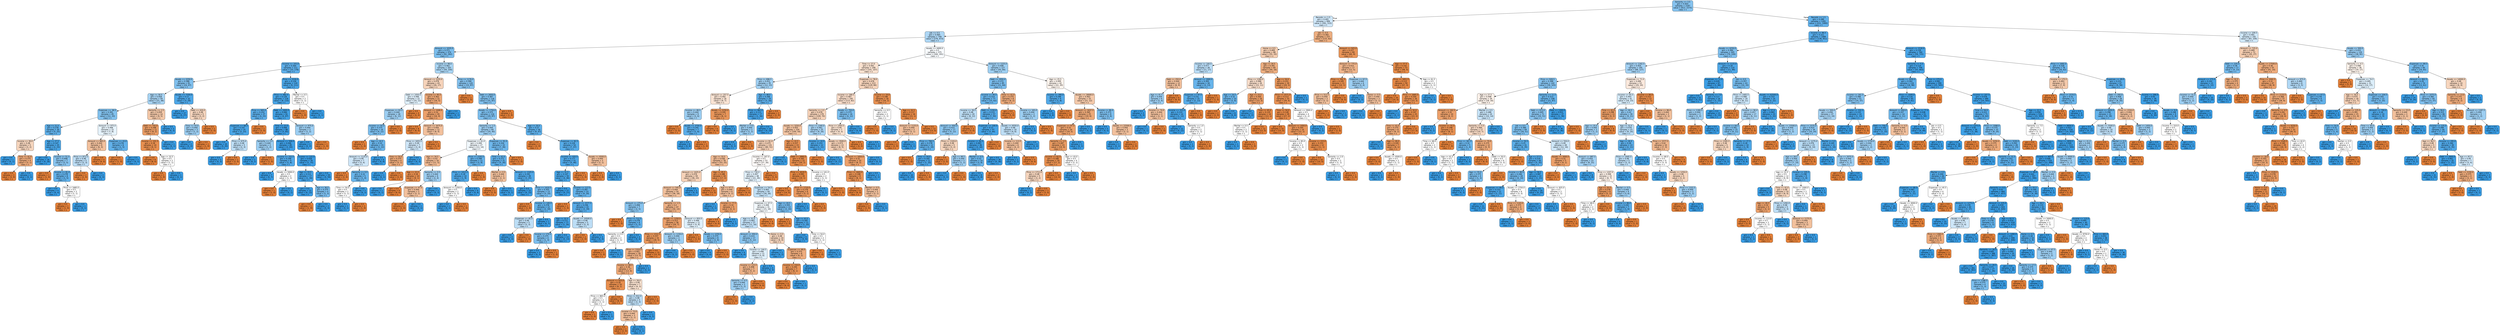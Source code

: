 digraph Tree {
node [shape=box, style="filled, rounded", color="black", fontname=helvetica] ;
edge [fontname=helvetica] ;
0 [label="Seniority <= 3.5\ngini = 0.403\nsamples = 2187\nvalue = [612, 1575]\nclass = t", fillcolor="#86c3ef"] ;
1 [label="Records <= 1.5\ngini = 0.491\nsamples = 906\nvalue = [391, 515]\nclass = t", fillcolor="#cfe7f9"] ;
0 -> 1 [labeldistance=2.5, labelangle=45, headlabel="True"] ;
2 [label="Job <= 0.5\ngini = 0.465\nsamples = 749\nvalue = [276, 473]\nclass = t", fillcolor="#add6f4"] ;
1 -> 2 ;
3 [label="Amount <= 1035.0\ngini = 0.371\nsamples = 374\nvalue = [92, 282]\nclass = t", fillcolor="#7abded"] ;
2 -> 3 ;
4 [label="Income <= 103.0\ngini = 0.264\nsamples = 211\nvalue = [33, 178]\nclass = t", fillcolor="#5eafea"] ;
3 -> 4 ;
5 [label="Assets <= 2250.0\ngini = 0.388\nsamples = 91\nvalue = [24, 67]\nclass = t", fillcolor="#80c0ee"] ;
4 -> 5 ;
6 [label="Age <= 30.5\ngini = 0.458\nsamples = 59\nvalue = [21, 38]\nclass = t", fillcolor="#a6d3f3"] ;
5 -> 6 ;
7 [label="Expenses <= 38.5\ngini = 0.391\nsamples = 45\nvalue = [12, 33]\nclass = t", fillcolor="#81c1ee"] ;
6 -> 7 ;
8 [label="Age <= 21.5\ngini = 0.278\nsamples = 30\nvalue = [5, 25]\nclass = t", fillcolor="#61b1ea"] ;
7 -> 8 ;
9 [label="Income <= 39.0\ngini = 0.48\nsamples = 5\nvalue = [3, 2]\nclass = s", fillcolor="#f6d5bd"] ;
8 -> 9 ;
10 [label="gini = 0.0\nsamples = 1\nvalue = [0, 1]\nclass = t", fillcolor="#399de5"] ;
9 -> 10 ;
11 [label="Time <= 42.0\ngini = 0.375\nsamples = 4\nvalue = [3, 1]\nclass = s", fillcolor="#eeab7b"] ;
9 -> 11 ;
12 [label="gini = 0.0\nsamples = 3\nvalue = [3, 0]\nclass = s", fillcolor="#e58139"] ;
11 -> 12 ;
13 [label="gini = 0.0\nsamples = 1\nvalue = [0, 1]\nclass = t", fillcolor="#399de5"] ;
11 -> 13 ;
14 [label="Age <= 27.5\ngini = 0.147\nsamples = 25\nvalue = [2, 23]\nclass = t", fillcolor="#4aa6e7"] ;
8 -> 14 ;
15 [label="gini = 0.0\nsamples = 18\nvalue = [0, 18]\nclass = t", fillcolor="#399de5"] ;
14 -> 15 ;
16 [label="Income <= 51.5\ngini = 0.408\nsamples = 7\nvalue = [2, 5]\nclass = t", fillcolor="#88c4ef"] ;
14 -> 16 ;
17 [label="gini = 0.0\nsamples = 1\nvalue = [1, 0]\nclass = s", fillcolor="#e58139"] ;
16 -> 17 ;
18 [label="Income <= 81.0\ngini = 0.278\nsamples = 6\nvalue = [1, 5]\nclass = t", fillcolor="#61b1ea"] ;
16 -> 18 ;
19 [label="gini = 0.0\nsamples = 4\nvalue = [0, 4]\nclass = t", fillcolor="#399de5"] ;
18 -> 19 ;
20 [label="Price <= 1685.0\ngini = 0.5\nsamples = 2\nvalue = [1, 1]\nclass = s", fillcolor="#ffffff"] ;
18 -> 20 ;
21 [label="gini = 0.0\nsamples = 1\nvalue = [1, 0]\nclass = s", fillcolor="#e58139"] ;
20 -> 21 ;
22 [label="gini = 0.0\nsamples = 1\nvalue = [0, 1]\nclass = t", fillcolor="#399de5"] ;
20 -> 22 ;
23 [label="Amount <= 975.0\ngini = 0.498\nsamples = 15\nvalue = [7, 8]\nclass = t", fillcolor="#e6f3fc"] ;
7 -> 23 ;
24 [label="Amount <= 885.0\ngini = 0.444\nsamples = 9\nvalue = [6, 3]\nclass = s", fillcolor="#f2c09c"] ;
23 -> 24 ;
25 [label="Price <= 872.5\ngini = 0.48\nsamples = 5\nvalue = [2, 3]\nclass = t", fillcolor="#bddef6"] ;
24 -> 25 ;
26 [label="gini = 0.0\nsamples = 2\nvalue = [2, 0]\nclass = s", fillcolor="#e58139"] ;
25 -> 26 ;
27 [label="gini = 0.0\nsamples = 3\nvalue = [0, 3]\nclass = t", fillcolor="#399de5"] ;
25 -> 27 ;
28 [label="gini = 0.0\nsamples = 4\nvalue = [4, 0]\nclass = s", fillcolor="#e58139"] ;
24 -> 28 ;
29 [label="Expenses <= 43.0\ngini = 0.278\nsamples = 6\nvalue = [1, 5]\nclass = t", fillcolor="#61b1ea"] ;
23 -> 29 ;
30 [label="gini = 0.0\nsamples = 1\nvalue = [1, 0]\nclass = s", fillcolor="#e58139"] ;
29 -> 30 ;
31 [label="gini = 0.0\nsamples = 5\nvalue = [0, 5]\nclass = t", fillcolor="#399de5"] ;
29 -> 31 ;
32 [label="Seniority <= 2.5\ngini = 0.459\nsamples = 14\nvalue = [9, 5]\nclass = s", fillcolor="#f3c7a7"] ;
6 -> 32 ;
33 [label="Debt <= 750.0\ngini = 0.298\nsamples = 11\nvalue = [9, 2]\nclass = s", fillcolor="#eb9d65"] ;
32 -> 33 ;
34 [label="Income <= 101.5\ngini = 0.18\nsamples = 10\nvalue = [9, 1]\nclass = s", fillcolor="#e88f4f"] ;
33 -> 34 ;
35 [label="gini = 0.0\nsamples = 8\nvalue = [8, 0]\nclass = s", fillcolor="#e58139"] ;
34 -> 35 ;
36 [label="Age <= 32.5\ngini = 0.5\nsamples = 2\nvalue = [1, 1]\nclass = s", fillcolor="#ffffff"] ;
34 -> 36 ;
37 [label="gini = 0.0\nsamples = 1\nvalue = [1, 0]\nclass = s", fillcolor="#e58139"] ;
36 -> 37 ;
38 [label="gini = 0.0\nsamples = 1\nvalue = [0, 1]\nclass = t", fillcolor="#399de5"] ;
36 -> 38 ;
39 [label="gini = 0.0\nsamples = 1\nvalue = [0, 1]\nclass = t", fillcolor="#399de5"] ;
33 -> 39 ;
40 [label="gini = 0.0\nsamples = 3\nvalue = [0, 3]\nclass = t", fillcolor="#399de5"] ;
32 -> 40 ;
41 [label="Assets <= 7250.0\ngini = 0.17\nsamples = 32\nvalue = [3, 29]\nclass = t", fillcolor="#4da7e8"] ;
5 -> 41 ;
42 [label="gini = 0.0\nsamples = 27\nvalue = [0, 27]\nclass = t", fillcolor="#399de5"] ;
41 -> 42 ;
43 [label="Debt <= 420.0\ngini = 0.48\nsamples = 5\nvalue = [3, 2]\nclass = s", fillcolor="#f6d5bd"] ;
41 -> 43 ;
44 [label="Time <= 54.0\ngini = 0.444\nsamples = 3\nvalue = [1, 2]\nclass = t", fillcolor="#9ccef2"] ;
43 -> 44 ;
45 [label="gini = 0.0\nsamples = 2\nvalue = [0, 2]\nclass = t", fillcolor="#399de5"] ;
44 -> 45 ;
46 [label="gini = 0.0\nsamples = 1\nvalue = [1, 0]\nclass = s", fillcolor="#e58139"] ;
44 -> 46 ;
47 [label="gini = 0.0\nsamples = 2\nvalue = [2, 0]\nclass = s", fillcolor="#e58139"] ;
43 -> 47 ;
48 [label="Price <= 2334.0\ngini = 0.139\nsamples = 120\nvalue = [9, 111]\nclass = t", fillcolor="#49a5e7"] ;
4 -> 48 ;
49 [label="Price <= 962.5\ngini = 0.126\nsamples = 118\nvalue = [8, 110]\nclass = t", fillcolor="#47a4e7"] ;
48 -> 49 ;
50 [label="Price <= 945.0\ngini = 0.252\nsamples = 27\nvalue = [4, 23]\nclass = t", fillcolor="#5baeea"] ;
49 -> 50 ;
51 [label="Expenses <= 68.5\ngini = 0.147\nsamples = 25\nvalue = [2, 23]\nclass = t", fillcolor="#4aa6e7"] ;
50 -> 51 ;
52 [label="gini = 0.0\nsamples = 20\nvalue = [0, 20]\nclass = t", fillcolor="#399de5"] ;
51 -> 52 ;
53 [label="Price <= 675.0\ngini = 0.48\nsamples = 5\nvalue = [2, 3]\nclass = t", fillcolor="#bddef6"] ;
51 -> 53 ;
54 [label="gini = 0.0\nsamples = 3\nvalue = [0, 3]\nclass = t", fillcolor="#399de5"] ;
53 -> 54 ;
55 [label="gini = 0.0\nsamples = 2\nvalue = [2, 0]\nclass = s", fillcolor="#e58139"] ;
53 -> 55 ;
56 [label="gini = 0.0\nsamples = 2\nvalue = [2, 0]\nclass = s", fillcolor="#e58139"] ;
50 -> 56 ;
57 [label="Debt <= 2400.0\ngini = 0.084\nsamples = 91\nvalue = [4, 87]\nclass = t", fillcolor="#42a2e6"] ;
49 -> 57 ;
58 [label="Time <= 15.0\ngini = 0.066\nsamples = 88\nvalue = [3, 85]\nclass = t", fillcolor="#40a0e6"] ;
57 -> 58 ;
59 [label="Seniority <= 2.5\ngini = 0.444\nsamples = 3\nvalue = [1, 2]\nclass = t", fillcolor="#9ccef2"] ;
58 -> 59 ;
60 [label="gini = 0.0\nsamples = 2\nvalue = [0, 2]\nclass = t", fillcolor="#399de5"] ;
59 -> 60 ;
61 [label="gini = 0.0\nsamples = 1\nvalue = [1, 0]\nclass = s", fillcolor="#e58139"] ;
59 -> 61 ;
62 [label="Amount <= 506.0\ngini = 0.046\nsamples = 85\nvalue = [2, 83]\nclass = t", fillcolor="#3e9fe6"] ;
58 -> 62 ;
63 [label="Income <= 152.5\ngini = 0.198\nsamples = 9\nvalue = [1, 8]\nclass = t", fillcolor="#52a9e8"] ;
62 -> 63 ;
64 [label="gini = 0.0\nsamples = 7\nvalue = [0, 7]\nclass = t", fillcolor="#399de5"] ;
63 -> 64 ;
65 [label="Assets <= 5000.0\ngini = 0.5\nsamples = 2\nvalue = [1, 1]\nclass = s", fillcolor="#ffffff"] ;
63 -> 65 ;
66 [label="gini = 0.0\nsamples = 1\nvalue = [1, 0]\nclass = s", fillcolor="#e58139"] ;
65 -> 66 ;
67 [label="gini = 0.0\nsamples = 1\nvalue = [0, 1]\nclass = t", fillcolor="#399de5"] ;
65 -> 67 ;
68 [label="Income <= 122.5\ngini = 0.026\nsamples = 76\nvalue = [1, 75]\nclass = t", fillcolor="#3c9ee5"] ;
62 -> 68 ;
69 [label="Age <= 33.5\ngini = 0.111\nsamples = 17\nvalue = [1, 16]\nclass = t", fillcolor="#45a3e7"] ;
68 -> 69 ;
70 [label="gini = 0.0\nsamples = 13\nvalue = [0, 13]\nclass = t", fillcolor="#399de5"] ;
69 -> 70 ;
71 [label="Age <= 36.5\ngini = 0.375\nsamples = 4\nvalue = [1, 3]\nclass = t", fillcolor="#7bbeee"] ;
69 -> 71 ;
72 [label="gini = 0.0\nsamples = 1\nvalue = [1, 0]\nclass = s", fillcolor="#e58139"] ;
71 -> 72 ;
73 [label="gini = 0.0\nsamples = 3\nvalue = [0, 3]\nclass = t", fillcolor="#399de5"] ;
71 -> 73 ;
74 [label="gini = 0.0\nsamples = 59\nvalue = [0, 59]\nclass = t", fillcolor="#399de5"] ;
68 -> 74 ;
75 [label="Amount <= 975.0\ngini = 0.444\nsamples = 3\nvalue = [1, 2]\nclass = t", fillcolor="#9ccef2"] ;
57 -> 75 ;
76 [label="gini = 0.0\nsamples = 2\nvalue = [0, 2]\nclass = t", fillcolor="#399de5"] ;
75 -> 76 ;
77 [label="gini = 0.0\nsamples = 1\nvalue = [1, 0]\nclass = s", fillcolor="#e58139"] ;
75 -> 77 ;
78 [label="Marital <= 0.5\ngini = 0.5\nsamples = 2\nvalue = [1, 1]\nclass = s", fillcolor="#ffffff"] ;
48 -> 78 ;
79 [label="gini = 0.0\nsamples = 1\nvalue = [1, 0]\nclass = s", fillcolor="#e58139"] ;
78 -> 79 ;
80 [label="gini = 0.0\nsamples = 1\nvalue = [0, 1]\nclass = t", fillcolor="#399de5"] ;
78 -> 80 ;
81 [label="Income <= 98.0\ngini = 0.462\nsamples = 163\nvalue = [59, 104]\nclass = t", fillcolor="#a9d5f4"] ;
3 -> 81 ;
82 [label="Amount <= 1255.0\ngini = 0.478\nsamples = 43\nvalue = [26, 17]\nclass = s", fillcolor="#f6d3ba"] ;
81 -> 82 ;
83 [label="Debt <= 1050.0\ngini = 0.496\nsamples = 22\nvalue = [10, 12]\nclass = t", fillcolor="#deeffb"] ;
82 -> 83 ;
84 [label="Expenses <= 63.5\ngini = 0.444\nsamples = 18\nvalue = [6, 12]\nclass = t", fillcolor="#9ccef2"] ;
83 -> 84 ;
85 [label="Income <= 50.5\ngini = 0.375\nsamples = 16\nvalue = [4, 12]\nclass = t", fillcolor="#7bbeee"] ;
84 -> 85 ;
86 [label="gini = 0.0\nsamples = 1\nvalue = [1, 0]\nclass = s", fillcolor="#e58139"] ;
85 -> 86 ;
87 [label="Age <= 24.5\ngini = 0.32\nsamples = 15\nvalue = [3, 12]\nclass = t", fillcolor="#6ab6ec"] ;
85 -> 87 ;
88 [label="Amount <= 1125.0\ngini = 0.49\nsamples = 7\nvalue = [3, 4]\nclass = t", fillcolor="#cee6f8"] ;
87 -> 88 ;
89 [label="gini = 0.0\nsamples = 2\nvalue = [2, 0]\nclass = s", fillcolor="#e58139"] ;
88 -> 89 ;
90 [label="Seniority <= 0.5\ngini = 0.32\nsamples = 5\nvalue = [1, 4]\nclass = t", fillcolor="#6ab6ec"] ;
88 -> 90 ;
91 [label="Time <= 54.0\ngini = 0.5\nsamples = 2\nvalue = [1, 1]\nclass = s", fillcolor="#ffffff"] ;
90 -> 91 ;
92 [label="gini = 0.0\nsamples = 1\nvalue = [0, 1]\nclass = t", fillcolor="#399de5"] ;
91 -> 92 ;
93 [label="gini = 0.0\nsamples = 1\nvalue = [1, 0]\nclass = s", fillcolor="#e58139"] ;
91 -> 93 ;
94 [label="gini = 0.0\nsamples = 3\nvalue = [0, 3]\nclass = t", fillcolor="#399de5"] ;
90 -> 94 ;
95 [label="gini = 0.0\nsamples = 8\nvalue = [0, 8]\nclass = t", fillcolor="#399de5"] ;
87 -> 95 ;
96 [label="gini = 0.0\nsamples = 2\nvalue = [2, 0]\nclass = s", fillcolor="#e58139"] ;
84 -> 96 ;
97 [label="gini = 0.0\nsamples = 4\nvalue = [4, 0]\nclass = s", fillcolor="#e58139"] ;
83 -> 97 ;
98 [label="Income <= 95.5\ngini = 0.363\nsamples = 21\nvalue = [16, 5]\nclass = s", fillcolor="#eda877"] ;
82 -> 98 ;
99 [label="Amount <= 1446.0\ngini = 0.32\nsamples = 20\nvalue = [16, 4]\nclass = s", fillcolor="#eca06a"] ;
98 -> 99 ;
100 [label="gini = 0.0\nsamples = 8\nvalue = [8, 0]\nclass = s", fillcolor="#e58139"] ;
99 -> 100 ;
101 [label="Amount <= 1675.0\ngini = 0.444\nsamples = 12\nvalue = [8, 4]\nclass = s", fillcolor="#f2c09c"] ;
99 -> 101 ;
102 [label="Price <= 1655.5\ngini = 0.49\nsamples = 7\nvalue = [3, 4]\nclass = t", fillcolor="#cee6f8"] ;
101 -> 102 ;
103 [label="Time <= 54.0\ngini = 0.375\nsamples = 4\nvalue = [3, 1]\nclass = s", fillcolor="#eeab7b"] ;
102 -> 103 ;
104 [label="gini = 0.0\nsamples = 1\nvalue = [0, 1]\nclass = t", fillcolor="#399de5"] ;
103 -> 104 ;
105 [label="gini = 0.0\nsamples = 3\nvalue = [3, 0]\nclass = s", fillcolor="#e58139"] ;
103 -> 105 ;
106 [label="gini = 0.0\nsamples = 3\nvalue = [0, 3]\nclass = t", fillcolor="#399de5"] ;
102 -> 106 ;
107 [label="gini = 0.0\nsamples = 5\nvalue = [5, 0]\nclass = s", fillcolor="#e58139"] ;
101 -> 107 ;
108 [label="gini = 0.0\nsamples = 1\nvalue = [0, 1]\nclass = t", fillcolor="#399de5"] ;
98 -> 108 ;
109 [label="Price <= 1176.0\ngini = 0.399\nsamples = 120\nvalue = [33, 87]\nclass = t", fillcolor="#84c2ef"] ;
81 -> 109 ;
110 [label="gini = 0.0\nsamples = 2\nvalue = [2, 0]\nclass = s", fillcolor="#e58139"] ;
109 -> 110 ;
111 [label="Debt <= 2650.0\ngini = 0.387\nsamples = 118\nvalue = [31, 87]\nclass = t", fillcolor="#80c0ee"] ;
109 -> 111 ;
112 [label="Assets <= 1750.0\ngini = 0.375\nsamples = 116\nvalue = [29, 87]\nclass = t", fillcolor="#7bbeee"] ;
111 -> 112 ;
113 [label="Seniority <= 1.5\ngini = 0.444\nsamples = 60\nvalue = [20, 40]\nclass = t", fillcolor="#9ccef2"] ;
112 -> 113 ;
114 [label="Expenses <= 61.0\ngini = 0.499\nsamples = 27\nvalue = [13, 14]\nclass = t", fillcolor="#f1f8fd"] ;
113 -> 114 ;
115 [label="Age <= 34.5\ngini = 0.43\nsamples = 16\nvalue = [11, 5]\nclass = s", fillcolor="#f1ba93"] ;
114 -> 115 ;
116 [label="Age <= 22.0\ngini = 0.18\nsamples = 10\nvalue = [9, 1]\nclass = s", fillcolor="#e88f4f"] ;
115 -> 116 ;
117 [label="gini = 0.0\nsamples = 1\nvalue = [0, 1]\nclass = t", fillcolor="#399de5"] ;
116 -> 117 ;
118 [label="gini = 0.0\nsamples = 9\nvalue = [9, 0]\nclass = s", fillcolor="#e58139"] ;
116 -> 118 ;
119 [label="Seniority <= 0.5\ngini = 0.444\nsamples = 6\nvalue = [2, 4]\nclass = t", fillcolor="#9ccef2"] ;
115 -> 119 ;
120 [label="Expenses <= 47.5\ngini = 0.444\nsamples = 3\nvalue = [2, 1]\nclass = s", fillcolor="#f2c09c"] ;
119 -> 120 ;
121 [label="gini = 0.0\nsamples = 2\nvalue = [2, 0]\nclass = s", fillcolor="#e58139"] ;
120 -> 121 ;
122 [label="gini = 0.0\nsamples = 1\nvalue = [0, 1]\nclass = t", fillcolor="#399de5"] ;
120 -> 122 ;
123 [label="gini = 0.0\nsamples = 3\nvalue = [0, 3]\nclass = t", fillcolor="#399de5"] ;
119 -> 123 ;
124 [label="Price <= 2193.5\ngini = 0.298\nsamples = 11\nvalue = [2, 9]\nclass = t", fillcolor="#65b3eb"] ;
114 -> 124 ;
125 [label="Price <= 1412.5\ngini = 0.18\nsamples = 10\nvalue = [1, 9]\nclass = t", fillcolor="#4fa8e8"] ;
124 -> 125 ;
126 [label="Amount <= 1250.0\ngini = 0.5\nsamples = 2\nvalue = [1, 1]\nclass = s", fillcolor="#ffffff"] ;
125 -> 126 ;
127 [label="gini = 0.0\nsamples = 1\nvalue = [0, 1]\nclass = t", fillcolor="#399de5"] ;
126 -> 127 ;
128 [label="gini = 0.0\nsamples = 1\nvalue = [1, 0]\nclass = s", fillcolor="#e58139"] ;
126 -> 128 ;
129 [label="gini = 0.0\nsamples = 8\nvalue = [0, 8]\nclass = t", fillcolor="#399de5"] ;
125 -> 129 ;
130 [label="gini = 0.0\nsamples = 1\nvalue = [1, 0]\nclass = s", fillcolor="#e58139"] ;
124 -> 130 ;
131 [label="Expenses <= 91.0\ngini = 0.334\nsamples = 33\nvalue = [7, 26]\nclass = t", fillcolor="#6eb7ec"] ;
113 -> 131 ;
132 [label="Time <= 42.0\ngini = 0.271\nsamples = 31\nvalue = [5, 26]\nclass = t", fillcolor="#5fb0ea"] ;
131 -> 132 ;
133 [label="Marital <= 0.5\ngini = 0.444\nsamples = 3\nvalue = [2, 1]\nclass = s", fillcolor="#f2c09c"] ;
132 -> 133 ;
134 [label="gini = 0.0\nsamples = 2\nvalue = [2, 0]\nclass = s", fillcolor="#e58139"] ;
133 -> 134 ;
135 [label="gini = 0.0\nsamples = 1\nvalue = [0, 1]\nclass = t", fillcolor="#399de5"] ;
133 -> 135 ;
136 [label="Amount <= 1325.0\ngini = 0.191\nsamples = 28\nvalue = [3, 25]\nclass = t", fillcolor="#51a9e8"] ;
132 -> 136 ;
137 [label="gini = 0.0\nsamples = 15\nvalue = [0, 15]\nclass = t", fillcolor="#399de5"] ;
136 -> 137 ;
138 [label="Price <= 1410.5\ngini = 0.355\nsamples = 13\nvalue = [3, 10]\nclass = t", fillcolor="#74baed"] ;
136 -> 138 ;
139 [label="gini = 0.0\nsamples = 1\nvalue = [1, 0]\nclass = s", fillcolor="#e58139"] ;
138 -> 139 ;
140 [label="Income <= 140.5\ngini = 0.278\nsamples = 12\nvalue = [2, 10]\nclass = t", fillcolor="#61b1ea"] ;
138 -> 140 ;
141 [label="Expenses <= 45.5\ngini = 0.48\nsamples = 5\nvalue = [2, 3]\nclass = t", fillcolor="#bddef6"] ;
140 -> 141 ;
142 [label="gini = 0.0\nsamples = 3\nvalue = [0, 3]\nclass = t", fillcolor="#399de5"] ;
141 -> 142 ;
143 [label="gini = 0.0\nsamples = 2\nvalue = [2, 0]\nclass = s", fillcolor="#e58139"] ;
141 -> 143 ;
144 [label="gini = 0.0\nsamples = 7\nvalue = [0, 7]\nclass = t", fillcolor="#399de5"] ;
140 -> 144 ;
145 [label="gini = 0.0\nsamples = 2\nvalue = [2, 0]\nclass = s", fillcolor="#e58139"] ;
131 -> 145 ;
146 [label="Age <= 20.5\ngini = 0.27\nsamples = 56\nvalue = [9, 47]\nclass = t", fillcolor="#5fb0ea"] ;
112 -> 146 ;
147 [label="gini = 0.0\nsamples = 2\nvalue = [2, 0]\nclass = s", fillcolor="#e58139"] ;
146 -> 147 ;
148 [label="Expenses <= 82.5\ngini = 0.226\nsamples = 54\nvalue = [7, 47]\nclass = t", fillcolor="#56ace9"] ;
146 -> 148 ;
149 [label="Income <= 420.5\ngini = 0.177\nsamples = 51\nvalue = [5, 46]\nclass = t", fillcolor="#4fa8e8"] ;
148 -> 149 ;
150 [label="Age <= 31.5\ngini = 0.147\nsamples = 50\nvalue = [4, 46]\nclass = t", fillcolor="#4aa6e7"] ;
149 -> 150 ;
151 [label="gini = 0.0\nsamples = 27\nvalue = [0, 27]\nclass = t", fillcolor="#399de5"] ;
150 -> 151 ;
152 [label="Income <= 117.5\ngini = 0.287\nsamples = 23\nvalue = [4, 19]\nclass = t", fillcolor="#63b2ea"] ;
150 -> 152 ;
153 [label="gini = 0.0\nsamples = 1\nvalue = [1, 0]\nclass = s", fillcolor="#e58139"] ;
152 -> 153 ;
154 [label="Amount <= 1577.5\ngini = 0.236\nsamples = 22\nvalue = [3, 19]\nclass = t", fillcolor="#58ace9"] ;
152 -> 154 ;
155 [label="Age <= 32.5\ngini = 0.111\nsamples = 17\nvalue = [1, 16]\nclass = t", fillcolor="#45a3e7"] ;
154 -> 155 ;
156 [label="Income <= 174.5\ngini = 0.375\nsamples = 4\nvalue = [1, 3]\nclass = t", fillcolor="#7bbeee"] ;
155 -> 156 ;
157 [label="gini = 0.0\nsamples = 3\nvalue = [0, 3]\nclass = t", fillcolor="#399de5"] ;
156 -> 157 ;
158 [label="gini = 0.0\nsamples = 1\nvalue = [1, 0]\nclass = s", fillcolor="#e58139"] ;
156 -> 158 ;
159 [label="gini = 0.0\nsamples = 13\nvalue = [0, 13]\nclass = t", fillcolor="#399de5"] ;
155 -> 159 ;
160 [label="Assets <= 10500.0\ngini = 0.48\nsamples = 5\nvalue = [2, 3]\nclass = t", fillcolor="#bddef6"] ;
154 -> 160 ;
161 [label="gini = 0.0\nsamples = 2\nvalue = [2, 0]\nclass = s", fillcolor="#e58139"] ;
160 -> 161 ;
162 [label="gini = 0.0\nsamples = 3\nvalue = [0, 3]\nclass = t", fillcolor="#399de5"] ;
160 -> 162 ;
163 [label="gini = 0.0\nsamples = 1\nvalue = [1, 0]\nclass = s", fillcolor="#e58139"] ;
149 -> 163 ;
164 [label="Assets <= 6500.0\ngini = 0.444\nsamples = 3\nvalue = [2, 1]\nclass = s", fillcolor="#f2c09c"] ;
148 -> 164 ;
165 [label="gini = 0.0\nsamples = 2\nvalue = [2, 0]\nclass = s", fillcolor="#e58139"] ;
164 -> 165 ;
166 [label="gini = 0.0\nsamples = 1\nvalue = [0, 1]\nclass = t", fillcolor="#399de5"] ;
164 -> 166 ;
167 [label="gini = 0.0\nsamples = 2\nvalue = [2, 0]\nclass = s", fillcolor="#e58139"] ;
111 -> 167 ;
168 [label="Assets <= 4400.0\ngini = 0.5\nsamples = 375\nvalue = [184, 191]\nclass = t", fillcolor="#f8fbfe"] ;
2 -> 168 ;
169 [label="Time <= 27.0\ngini = 0.491\nsamples = 248\nvalue = [141, 107]\nclass = s", fillcolor="#f9e1cf"] ;
168 -> 169 ;
170 [label="Price <= 696.5\ngini = 0.451\nsamples = 35\nvalue = [12, 23]\nclass = t", fillcolor="#a0d0f3"] ;
169 -> 170 ;
171 [label="Amount <= 257.5\ngini = 0.492\nsamples = 16\nvalue = [9, 7]\nclass = s", fillcolor="#f9e3d3"] ;
170 -> 171 ;
172 [label="Income <= 48.5\ngini = 0.444\nsamples = 9\nvalue = [3, 6]\nclass = t", fillcolor="#9ccef2"] ;
171 -> 172 ;
173 [label="gini = 0.0\nsamples = 2\nvalue = [2, 0]\nclass = s", fillcolor="#e58139"] ;
172 -> 173 ;
174 [label="Assets <= 3750.0\ngini = 0.245\nsamples = 7\nvalue = [1, 6]\nclass = t", fillcolor="#5aade9"] ;
172 -> 174 ;
175 [label="gini = 0.0\nsamples = 6\nvalue = [0, 6]\nclass = t", fillcolor="#399de5"] ;
174 -> 175 ;
176 [label="gini = 0.0\nsamples = 1\nvalue = [1, 0]\nclass = s", fillcolor="#e58139"] ;
174 -> 176 ;
177 [label="Assets <= 2250.0\ngini = 0.245\nsamples = 7\nvalue = [6, 1]\nclass = s", fillcolor="#e9965a"] ;
171 -> 177 ;
178 [label="gini = 0.0\nsamples = 6\nvalue = [6, 0]\nclass = s", fillcolor="#e58139"] ;
177 -> 178 ;
179 [label="gini = 0.0\nsamples = 1\nvalue = [0, 1]\nclass = t", fillcolor="#399de5"] ;
177 -> 179 ;
180 [label="Age <= 48.0\ngini = 0.266\nsamples = 19\nvalue = [3, 16]\nclass = t", fillcolor="#5eafea"] ;
170 -> 180 ;
181 [label="Price <= 962.0\ngini = 0.111\nsamples = 17\nvalue = [1, 16]\nclass = t", fillcolor="#45a3e7"] ;
180 -> 181 ;
182 [label="Marital <= 0.5\ngini = 0.444\nsamples = 3\nvalue = [1, 2]\nclass = t", fillcolor="#9ccef2"] ;
181 -> 182 ;
183 [label="gini = 0.0\nsamples = 2\nvalue = [0, 2]\nclass = t", fillcolor="#399de5"] ;
182 -> 183 ;
184 [label="gini = 0.0\nsamples = 1\nvalue = [1, 0]\nclass = s", fillcolor="#e58139"] ;
182 -> 184 ;
185 [label="gini = 0.0\nsamples = 14\nvalue = [0, 14]\nclass = t", fillcolor="#399de5"] ;
181 -> 185 ;
186 [label="gini = 0.0\nsamples = 2\nvalue = [2, 0]\nclass = s", fillcolor="#e58139"] ;
180 -> 186 ;
187 [label="Expenses <= 78.0\ngini = 0.478\nsamples = 213\nvalue = [129, 84]\nclass = s", fillcolor="#f6d3ba"] ;
169 -> 187 ;
188 [label="Income <= 189.5\ngini = 0.487\nsamples = 195\nvalue = [113, 82]\nclass = s", fillcolor="#f8dcc9"] ;
187 -> 188 ;
189 [label="Seniority <= 2.5\ngini = 0.476\nsamples = 179\nvalue = [109, 70]\nclass = s", fillcolor="#f6d2b8"] ;
188 -> 189 ;
190 [label="Assets <= 3250.0\ngini = 0.455\nsamples = 154\nvalue = [100, 54]\nclass = s", fillcolor="#f3c5a4"] ;
189 -> 190 ;
191 [label="Income <= 91.0\ngini = 0.475\nsamples = 131\nvalue = [80, 51]\nclass = s", fillcolor="#f6d1b7"] ;
190 -> 191 ;
192 [label="Age <= 33.5\ngini = 0.436\nsamples = 78\nvalue = [53, 25]\nclass = s", fillcolor="#f1bc96"] ;
191 -> 192 ;
193 [label="Amount <= 1425.0\ngini = 0.476\nsamples = 59\nvalue = [36, 23]\nclass = s", fillcolor="#f6d2b8"] ;
192 -> 193 ;
194 [label="Amount <= 545.0\ngini = 0.444\nsamples = 54\nvalue = [36, 18]\nclass = s", fillcolor="#f2c09c"] ;
193 -> 194 ;
195 [label="Amount <= 275.0\ngini = 0.408\nsamples = 7\nvalue = [2, 5]\nclass = t", fillcolor="#88c4ef"] ;
194 -> 195 ;
196 [label="gini = 0.0\nsamples = 1\nvalue = [1, 0]\nclass = s", fillcolor="#e58139"] ;
195 -> 196 ;
197 [label="Price <= 712.5\ngini = 0.278\nsamples = 6\nvalue = [1, 5]\nclass = t", fillcolor="#61b1ea"] ;
195 -> 197 ;
198 [label="Seniority <= 0.5\ngini = 0.5\nsamples = 2\nvalue = [1, 1]\nclass = s", fillcolor="#ffffff"] ;
197 -> 198 ;
199 [label="gini = 0.0\nsamples = 1\nvalue = [1, 0]\nclass = s", fillcolor="#e58139"] ;
198 -> 199 ;
200 [label="gini = 0.0\nsamples = 1\nvalue = [0, 1]\nclass = t", fillcolor="#399de5"] ;
198 -> 200 ;
201 [label="gini = 0.0\nsamples = 4\nvalue = [0, 4]\nclass = t", fillcolor="#399de5"] ;
197 -> 201 ;
202 [label="Seniority <= 1.5\ngini = 0.4\nsamples = 47\nvalue = [34, 13]\nclass = s", fillcolor="#efb185"] ;
194 -> 202 ;
203 [label="Assets <= 1250.0\ngini = 0.313\nsamples = 36\nvalue = [29, 7]\nclass = s", fillcolor="#eb9f69"] ;
202 -> 203 ;
204 [label="Price <= 1312.5\ngini = 0.257\nsamples = 33\nvalue = [28, 5]\nclass = s", fillcolor="#ea985c"] ;
203 -> 204 ;
205 [label="Price <= 1310.5\ngini = 0.401\nsamples = 18\nvalue = [13, 5]\nclass = s", fillcolor="#efb185"] ;
204 -> 205 ;
206 [label="Income <= 68.5\ngini = 0.36\nsamples = 17\nvalue = [13, 4]\nclass = s", fillcolor="#eda876"] ;
205 -> 206 ;
207 [label="Amount <= 625.0\ngini = 0.18\nsamples = 10\nvalue = [9, 1]\nclass = s", fillcolor="#e88f4f"] ;
206 -> 207 ;
208 [label="Price <= 865.0\ngini = 0.5\nsamples = 2\nvalue = [1, 1]\nclass = s", fillcolor="#ffffff"] ;
207 -> 208 ;
209 [label="gini = 0.0\nsamples = 1\nvalue = [1, 0]\nclass = s", fillcolor="#e58139"] ;
208 -> 209 ;
210 [label="gini = 0.0\nsamples = 1\nvalue = [0, 1]\nclass = t", fillcolor="#399de5"] ;
208 -> 210 ;
211 [label="gini = 0.0\nsamples = 8\nvalue = [8, 0]\nclass = s", fillcolor="#e58139"] ;
207 -> 211 ;
212 [label="Age <= 28.0\ngini = 0.49\nsamples = 7\nvalue = [4, 3]\nclass = s", fillcolor="#f8e0ce"] ;
206 -> 212 ;
213 [label="Price <= 912.5\ngini = 0.48\nsamples = 5\nvalue = [2, 3]\nclass = t", fillcolor="#bddef6"] ;
212 -> 213 ;
214 [label="Income <= 73.0\ngini = 0.444\nsamples = 3\nvalue = [2, 1]\nclass = s", fillcolor="#f2c09c"] ;
213 -> 214 ;
215 [label="gini = 0.0\nsamples = 2\nvalue = [2, 0]\nclass = s", fillcolor="#e58139"] ;
214 -> 215 ;
216 [label="gini = 0.0\nsamples = 1\nvalue = [0, 1]\nclass = t", fillcolor="#399de5"] ;
214 -> 216 ;
217 [label="gini = 0.0\nsamples = 2\nvalue = [0, 2]\nclass = t", fillcolor="#399de5"] ;
213 -> 217 ;
218 [label="gini = 0.0\nsamples = 2\nvalue = [2, 0]\nclass = s", fillcolor="#e58139"] ;
212 -> 218 ;
219 [label="gini = 0.0\nsamples = 1\nvalue = [0, 1]\nclass = t", fillcolor="#399de5"] ;
205 -> 219 ;
220 [label="gini = 0.0\nsamples = 15\nvalue = [15, 0]\nclass = s", fillcolor="#e58139"] ;
204 -> 220 ;
221 [label="Amount <= 1150.0\ngini = 0.444\nsamples = 3\nvalue = [1, 2]\nclass = t", fillcolor="#9ccef2"] ;
203 -> 221 ;
222 [label="gini = 0.0\nsamples = 2\nvalue = [0, 2]\nclass = t", fillcolor="#399de5"] ;
221 -> 222 ;
223 [label="gini = 0.0\nsamples = 1\nvalue = [1, 0]\nclass = s", fillcolor="#e58139"] ;
221 -> 223 ;
224 [label="Amount <= 850.0\ngini = 0.496\nsamples = 11\nvalue = [5, 6]\nclass = t", fillcolor="#deeffb"] ;
202 -> 224 ;
225 [label="gini = 0.0\nsamples = 3\nvalue = [3, 0]\nclass = s", fillcolor="#e58139"] ;
224 -> 225 ;
226 [label="Assets <= 1250.0\ngini = 0.375\nsamples = 8\nvalue = [2, 6]\nclass = t", fillcolor="#7bbeee"] ;
224 -> 226 ;
227 [label="gini = 0.0\nsamples = 6\nvalue = [0, 6]\nclass = t", fillcolor="#399de5"] ;
226 -> 227 ;
228 [label="gini = 0.0\nsamples = 2\nvalue = [2, 0]\nclass = s", fillcolor="#e58139"] ;
226 -> 228 ;
229 [label="gini = 0.0\nsamples = 5\nvalue = [0, 5]\nclass = t", fillcolor="#399de5"] ;
193 -> 229 ;
230 [label="Age <= 45.5\ngini = 0.188\nsamples = 19\nvalue = [17, 2]\nclass = s", fillcolor="#e89050"] ;
192 -> 230 ;
231 [label="gini = 0.0\nsamples = 13\nvalue = [13, 0]\nclass = s", fillcolor="#e58139"] ;
230 -> 231 ;
232 [label="Age <= 47.5\ngini = 0.444\nsamples = 6\nvalue = [4, 2]\nclass = s", fillcolor="#f2c09c"] ;
230 -> 232 ;
233 [label="gini = 0.0\nsamples = 1\nvalue = [0, 1]\nclass = t", fillcolor="#399de5"] ;
232 -> 233 ;
234 [label="Income <= 77.5\ngini = 0.32\nsamples = 5\nvalue = [4, 1]\nclass = s", fillcolor="#eca06a"] ;
232 -> 234 ;
235 [label="gini = 0.0\nsamples = 4\nvalue = [4, 0]\nclass = s", fillcolor="#e58139"] ;
234 -> 235 ;
236 [label="gini = 0.0\nsamples = 1\nvalue = [0, 1]\nclass = t", fillcolor="#399de5"] ;
234 -> 236 ;
237 [label="Income <= 167.0\ngini = 0.5\nsamples = 53\nvalue = [27, 26]\nclass = s", fillcolor="#fefaf8"] ;
191 -> 237 ;
238 [label="Price <= 730.0\ngini = 0.497\nsamples = 48\nvalue = [22, 26]\nclass = t", fillcolor="#e1f0fb"] ;
237 -> 238 ;
239 [label="gini = 0.0\nsamples = 4\nvalue = [4, 0]\nclass = s", fillcolor="#e58139"] ;
238 -> 239 ;
240 [label="Expenses <= 54.5\ngini = 0.483\nsamples = 44\nvalue = [18, 26]\nclass = t", fillcolor="#c2e1f7"] ;
238 -> 240 ;
241 [label="Expenses <= 47.5\ngini = 0.499\nsamples = 31\nvalue = [15, 16]\nclass = t", fillcolor="#f3f9fd"] ;
240 -> 241 ;
242 [label="Age <= 31.0\ngini = 0.483\nsamples = 27\nvalue = [11, 16]\nclass = t", fillcolor="#c1e0f7"] ;
241 -> 242 ;
243 [label="Amount <= 950.0\ngini = 0.415\nsamples = 17\nvalue = [5, 12]\nclass = t", fillcolor="#8bc6f0"] ;
242 -> 243 ;
244 [label="gini = 0.0\nsamples = 6\nvalue = [0, 6]\nclass = t", fillcolor="#399de5"] ;
243 -> 244 ;
245 [label="Income <= 144.5\ngini = 0.496\nsamples = 11\nvalue = [5, 6]\nclass = t", fillcolor="#deeffb"] ;
243 -> 245 ;
246 [label="Income <= 115.5\ngini = 0.408\nsamples = 7\nvalue = [5, 2]\nclass = s", fillcolor="#efb388"] ;
245 -> 246 ;
247 [label="Seniority <= 0.5\ngini = 0.444\nsamples = 3\nvalue = [1, 2]\nclass = t", fillcolor="#9ccef2"] ;
246 -> 247 ;
248 [label="gini = 0.0\nsamples = 1\nvalue = [1, 0]\nclass = s", fillcolor="#e58139"] ;
247 -> 248 ;
249 [label="gini = 0.0\nsamples = 2\nvalue = [0, 2]\nclass = t", fillcolor="#399de5"] ;
247 -> 249 ;
250 [label="gini = 0.0\nsamples = 4\nvalue = [4, 0]\nclass = s", fillcolor="#e58139"] ;
246 -> 250 ;
251 [label="gini = 0.0\nsamples = 4\nvalue = [0, 4]\nclass = t", fillcolor="#399de5"] ;
245 -> 251 ;
252 [label="Home <= 0.5\ngini = 0.48\nsamples = 10\nvalue = [6, 4]\nclass = s", fillcolor="#f6d5bd"] ;
242 -> 252 ;
253 [label="gini = 0.0\nsamples = 2\nvalue = [0, 2]\nclass = t", fillcolor="#399de5"] ;
252 -> 253 ;
254 [label="Expenses <= 46.0\ngini = 0.375\nsamples = 8\nvalue = [6, 2]\nclass = s", fillcolor="#eeab7b"] ;
252 -> 254 ;
255 [label="Income <= 154.0\ngini = 0.245\nsamples = 7\nvalue = [6, 1]\nclass = s", fillcolor="#e9965a"] ;
254 -> 255 ;
256 [label="gini = 0.0\nsamples = 6\nvalue = [6, 0]\nclass = s", fillcolor="#e58139"] ;
255 -> 256 ;
257 [label="gini = 0.0\nsamples = 1\nvalue = [0, 1]\nclass = t", fillcolor="#399de5"] ;
255 -> 257 ;
258 [label="gini = 0.0\nsamples = 1\nvalue = [0, 1]\nclass = t", fillcolor="#399de5"] ;
254 -> 258 ;
259 [label="gini = 0.0\nsamples = 4\nvalue = [4, 0]\nclass = s", fillcolor="#e58139"] ;
241 -> 259 ;
260 [label="Age <= 24.5\ngini = 0.355\nsamples = 13\nvalue = [3, 10]\nclass = t", fillcolor="#74baed"] ;
240 -> 260 ;
261 [label="gini = 0.0\nsamples = 2\nvalue = [2, 0]\nclass = s", fillcolor="#e58139"] ;
260 -> 261 ;
262 [label="Age <= 43.5\ngini = 0.165\nsamples = 11\nvalue = [1, 10]\nclass = t", fillcolor="#4da7e8"] ;
260 -> 262 ;
263 [label="gini = 0.0\nsamples = 9\nvalue = [0, 9]\nclass = t", fillcolor="#399de5"] ;
262 -> 263 ;
264 [label="Time <= 54.0\ngini = 0.5\nsamples = 2\nvalue = [1, 1]\nclass = s", fillcolor="#ffffff"] ;
262 -> 264 ;
265 [label="gini = 0.0\nsamples = 1\nvalue = [1, 0]\nclass = s", fillcolor="#e58139"] ;
264 -> 265 ;
266 [label="gini = 0.0\nsamples = 1\nvalue = [0, 1]\nclass = t", fillcolor="#399de5"] ;
264 -> 266 ;
267 [label="gini = 0.0\nsamples = 5\nvalue = [5, 0]\nclass = s", fillcolor="#e58139"] ;
237 -> 267 ;
268 [label="Age <= 22.5\ngini = 0.227\nsamples = 23\nvalue = [20, 3]\nclass = s", fillcolor="#e99457"] ;
190 -> 268 ;
269 [label="gini = 0.0\nsamples = 1\nvalue = [0, 1]\nclass = t", fillcolor="#399de5"] ;
268 -> 269 ;
270 [label="Debt <= 2890.0\ngini = 0.165\nsamples = 22\nvalue = [20, 2]\nclass = s", fillcolor="#e88e4d"] ;
268 -> 270 ;
271 [label="Price <= 1619.5\ngini = 0.095\nsamples = 20\nvalue = [19, 1]\nclass = s", fillcolor="#e68843"] ;
270 -> 271 ;
272 [label="gini = 0.0\nsamples = 14\nvalue = [14, 0]\nclass = s", fillcolor="#e58139"] ;
271 -> 272 ;
273 [label="Price <= 1710.0\ngini = 0.278\nsamples = 6\nvalue = [5, 1]\nclass = s", fillcolor="#ea9a61"] ;
271 -> 273 ;
274 [label="gini = 0.0\nsamples = 1\nvalue = [0, 1]\nclass = t", fillcolor="#399de5"] ;
273 -> 274 ;
275 [label="gini = 0.0\nsamples = 5\nvalue = [5, 0]\nclass = s", fillcolor="#e58139"] ;
273 -> 275 ;
276 [label="Income <= 141.0\ngini = 0.5\nsamples = 2\nvalue = [1, 1]\nclass = s", fillcolor="#ffffff"] ;
270 -> 276 ;
277 [label="gini = 0.0\nsamples = 1\nvalue = [0, 1]\nclass = t", fillcolor="#399de5"] ;
276 -> 277 ;
278 [label="gini = 0.0\nsamples = 1\nvalue = [1, 0]\nclass = s", fillcolor="#e58139"] ;
276 -> 278 ;
279 [label="Price <= 1340.0\ngini = 0.461\nsamples = 25\nvalue = [9, 16]\nclass = t", fillcolor="#a8d4f4"] ;
189 -> 279 ;
280 [label="Income <= 10.5\ngini = 0.153\nsamples = 12\nvalue = [1, 11]\nclass = t", fillcolor="#4ba6e7"] ;
279 -> 280 ;
281 [label="gini = 0.0\nsamples = 1\nvalue = [1, 0]\nclass = s", fillcolor="#e58139"] ;
280 -> 281 ;
282 [label="gini = 0.0\nsamples = 11\nvalue = [0, 11]\nclass = t", fillcolor="#399de5"] ;
280 -> 282 ;
283 [label="Assets <= 3500.0\ngini = 0.473\nsamples = 13\nvalue = [8, 5]\nclass = s", fillcolor="#f5d0b5"] ;
279 -> 283 ;
284 [label="Amount <= 1650.0\ngini = 0.32\nsamples = 10\nvalue = [8, 2]\nclass = s", fillcolor="#eca06a"] ;
283 -> 284 ;
285 [label="Price <= 1643.0\ngini = 0.198\nsamples = 9\nvalue = [8, 1]\nclass = s", fillcolor="#e89152"] ;
284 -> 285 ;
286 [label="gini = 0.0\nsamples = 6\nvalue = [6, 0]\nclass = s", fillcolor="#e58139"] ;
285 -> 286 ;
287 [label="Marital <= 0.5\ngini = 0.444\nsamples = 3\nvalue = [2, 1]\nclass = s", fillcolor="#f2c09c"] ;
285 -> 287 ;
288 [label="gini = 0.0\nsamples = 2\nvalue = [2, 0]\nclass = s", fillcolor="#e58139"] ;
287 -> 288 ;
289 [label="gini = 0.0\nsamples = 1\nvalue = [0, 1]\nclass = t", fillcolor="#399de5"] ;
287 -> 289 ;
290 [label="gini = 0.0\nsamples = 1\nvalue = [0, 1]\nclass = t", fillcolor="#399de5"] ;
284 -> 290 ;
291 [label="gini = 0.0\nsamples = 3\nvalue = [0, 3]\nclass = t", fillcolor="#399de5"] ;
283 -> 291 ;
292 [label="Assets <= 750.0\ngini = 0.375\nsamples = 16\nvalue = [4, 12]\nclass = t", fillcolor="#7bbeee"] ;
188 -> 292 ;
293 [label="Price <= 1493.5\ngini = 0.49\nsamples = 7\nvalue = [4, 3]\nclass = s", fillcolor="#f8e0ce"] ;
292 -> 293 ;
294 [label="gini = 0.0\nsamples = 4\nvalue = [4, 0]\nclass = s", fillcolor="#e58139"] ;
293 -> 294 ;
295 [label="gini = 0.0\nsamples = 3\nvalue = [0, 3]\nclass = t", fillcolor="#399de5"] ;
293 -> 295 ;
296 [label="gini = 0.0\nsamples = 9\nvalue = [0, 9]\nclass = t", fillcolor="#399de5"] ;
292 -> 296 ;
297 [label="Income <= 19.0\ngini = 0.198\nsamples = 18\nvalue = [16, 2]\nclass = s", fillcolor="#e89152"] ;
187 -> 297 ;
298 [label="Seniority <= 0.5\ngini = 0.5\nsamples = 2\nvalue = [1, 1]\nclass = s", fillcolor="#ffffff"] ;
297 -> 298 ;
299 [label="gini = 0.0\nsamples = 1\nvalue = [1, 0]\nclass = s", fillcolor="#e58139"] ;
298 -> 299 ;
300 [label="gini = 0.0\nsamples = 1\nvalue = [0, 1]\nclass = t", fillcolor="#399de5"] ;
298 -> 300 ;
301 [label="Age <= 32.5\ngini = 0.117\nsamples = 16\nvalue = [15, 1]\nclass = s", fillcolor="#e78946"] ;
297 -> 301 ;
302 [label="Amount <= 1125.0\ngini = 0.444\nsamples = 3\nvalue = [2, 1]\nclass = s", fillcolor="#f2c09c"] ;
301 -> 302 ;
303 [label="gini = 0.0\nsamples = 2\nvalue = [2, 0]\nclass = s", fillcolor="#e58139"] ;
302 -> 303 ;
304 [label="gini = 0.0\nsamples = 1\nvalue = [0, 1]\nclass = t", fillcolor="#399de5"] ;
302 -> 304 ;
305 [label="gini = 0.0\nsamples = 13\nvalue = [13, 0]\nclass = s", fillcolor="#e58139"] ;
301 -> 305 ;
306 [label="Amount <= 1225.0\ngini = 0.448\nsamples = 127\nvalue = [43, 84]\nclass = t", fillcolor="#9ecff2"] ;
168 -> 306 ;
307 [label="Debt <= 2950.0\ngini = 0.372\nsamples = 85\nvalue = [21, 64]\nclass = t", fillcolor="#7abdee"] ;
306 -> 307 ;
308 [label="Income <= 49.5\ngini = 0.314\nsamples = 77\nvalue = [15, 62]\nclass = t", fillcolor="#69b5eb"] ;
307 -> 308 ;
309 [label="Income <= 39.5\ngini = 0.48\nsamples = 20\nvalue = [8, 12]\nclass = t", fillcolor="#bddef6"] ;
308 -> 309 ;
310 [label="Amount <= 950.0\ngini = 0.415\nsamples = 17\nvalue = [5, 12]\nclass = t", fillcolor="#8bc6f0"] ;
309 -> 310 ;
311 [label="Price <= 798.5\ngini = 0.278\nsamples = 12\nvalue = [2, 10]\nclass = t", fillcolor="#61b1ea"] ;
310 -> 311 ;
312 [label="gini = 0.0\nsamples = 1\nvalue = [1, 0]\nclass = s", fillcolor="#e58139"] ;
311 -> 312 ;
313 [label="Time <= 54.0\ngini = 0.165\nsamples = 11\nvalue = [1, 10]\nclass = t", fillcolor="#4da7e8"] ;
311 -> 313 ;
314 [label="gini = 0.0\nsamples = 10\nvalue = [0, 10]\nclass = t", fillcolor="#399de5"] ;
313 -> 314 ;
315 [label="gini = 0.0\nsamples = 1\nvalue = [1, 0]\nclass = s", fillcolor="#e58139"] ;
313 -> 315 ;
316 [label="Price <= 1320.0\ngini = 0.48\nsamples = 5\nvalue = [3, 2]\nclass = s", fillcolor="#f6d5bd"] ;
310 -> 316 ;
317 [label="gini = 0.0\nsamples = 2\nvalue = [2, 0]\nclass = s", fillcolor="#e58139"] ;
316 -> 317 ;
318 [label="Age <= 48.5\ngini = 0.444\nsamples = 3\nvalue = [1, 2]\nclass = t", fillcolor="#9ccef2"] ;
316 -> 318 ;
319 [label="gini = 0.0\nsamples = 2\nvalue = [0, 2]\nclass = t", fillcolor="#399de5"] ;
318 -> 319 ;
320 [label="gini = 0.0\nsamples = 1\nvalue = [1, 0]\nclass = s", fillcolor="#e58139"] ;
318 -> 320 ;
321 [label="gini = 0.0\nsamples = 3\nvalue = [3, 0]\nclass = s", fillcolor="#e58139"] ;
309 -> 321 ;
322 [label="Debt <= 1150.0\ngini = 0.215\nsamples = 57\nvalue = [7, 50]\nclass = t", fillcolor="#55abe9"] ;
308 -> 322 ;
323 [label="Expenses <= 100.0\ngini = 0.12\nsamples = 47\nvalue = [3, 44]\nclass = t", fillcolor="#46a4e7"] ;
322 -> 323 ;
324 [label="Income <= 82.5\ngini = 0.083\nsamples = 46\nvalue = [2, 44]\nclass = t", fillcolor="#42a1e6"] ;
323 -> 324 ;
325 [label="Marital <= 0.5\ngini = 0.32\nsamples = 10\nvalue = [2, 8]\nclass = t", fillcolor="#6ab6ec"] ;
324 -> 325 ;
326 [label="gini = 0.0\nsamples = 8\nvalue = [0, 8]\nclass = t", fillcolor="#399de5"] ;
325 -> 326 ;
327 [label="gini = 0.0\nsamples = 2\nvalue = [2, 0]\nclass = s", fillcolor="#e58139"] ;
325 -> 327 ;
328 [label="gini = 0.0\nsamples = 36\nvalue = [0, 36]\nclass = t", fillcolor="#399de5"] ;
324 -> 328 ;
329 [label="gini = 0.0\nsamples = 1\nvalue = [1, 0]\nclass = s", fillcolor="#e58139"] ;
323 -> 329 ;
330 [label="Assets <= 6550.0\ngini = 0.48\nsamples = 10\nvalue = [4, 6]\nclass = t", fillcolor="#bddef6"] ;
322 -> 330 ;
331 [label="Income <= 113.5\ngini = 0.444\nsamples = 6\nvalue = [4, 2]\nclass = s", fillcolor="#f2c09c"] ;
330 -> 331 ;
332 [label="gini = 0.0\nsamples = 2\nvalue = [0, 2]\nclass = t", fillcolor="#399de5"] ;
331 -> 332 ;
333 [label="gini = 0.0\nsamples = 4\nvalue = [4, 0]\nclass = s", fillcolor="#e58139"] ;
331 -> 333 ;
334 [label="gini = 0.0\nsamples = 4\nvalue = [0, 4]\nclass = t", fillcolor="#399de5"] ;
330 -> 334 ;
335 [label="Time <= 42.0\ngini = 0.375\nsamples = 8\nvalue = [6, 2]\nclass = s", fillcolor="#eeab7b"] ;
307 -> 335 ;
336 [label="gini = 0.0\nsamples = 5\nvalue = [5, 0]\nclass = s", fillcolor="#e58139"] ;
335 -> 336 ;
337 [label="Income <= 165.0\ngini = 0.444\nsamples = 3\nvalue = [1, 2]\nclass = t", fillcolor="#9ccef2"] ;
335 -> 337 ;
338 [label="gini = 0.0\nsamples = 2\nvalue = [0, 2]\nclass = t", fillcolor="#399de5"] ;
337 -> 338 ;
339 [label="gini = 0.0\nsamples = 1\nvalue = [1, 0]\nclass = s", fillcolor="#e58139"] ;
337 -> 339 ;
340 [label="Age <= 25.5\ngini = 0.499\nsamples = 42\nvalue = [22, 20]\nclass = s", fillcolor="#fdf4ed"] ;
306 -> 340 ;
341 [label="Income <= 390.0\ngini = 0.198\nsamples = 9\nvalue = [1, 8]\nclass = t", fillcolor="#52a9e8"] ;
340 -> 341 ;
342 [label="gini = 0.0\nsamples = 8\nvalue = [0, 8]\nclass = t", fillcolor="#399de5"] ;
341 -> 342 ;
343 [label="gini = 0.0\nsamples = 1\nvalue = [1, 0]\nclass = s", fillcolor="#e58139"] ;
341 -> 343 ;
344 [label="Assets <= 18000.0\ngini = 0.463\nsamples = 33\nvalue = [21, 12]\nclass = s", fillcolor="#f4c9aa"] ;
340 -> 344 ;
345 [label="Amount <= 3437.5\ngini = 0.365\nsamples = 25\nvalue = [19, 6]\nclass = s", fillcolor="#eda978"] ;
344 -> 345 ;
346 [label="Expenses <= 97.5\ngini = 0.33\nsamples = 24\nvalue = [19, 5]\nclass = s", fillcolor="#eca26d"] ;
345 -> 346 ;
347 [label="Seniority <= 2.5\ngini = 0.287\nsamples = 23\nvalue = [19, 4]\nclass = s", fillcolor="#ea9c63"] ;
346 -> 347 ;
348 [label="Income <= 62.5\ngini = 0.188\nsamples = 19\nvalue = [17, 2]\nclass = s", fillcolor="#e89050"] ;
347 -> 348 ;
349 [label="Price <= 1711.0\ngini = 0.48\nsamples = 5\nvalue = [3, 2]\nclass = s", fillcolor="#f6d5bd"] ;
348 -> 349 ;
350 [label="gini = 0.0\nsamples = 2\nvalue = [0, 2]\nclass = t", fillcolor="#399de5"] ;
349 -> 350 ;
351 [label="gini = 0.0\nsamples = 3\nvalue = [3, 0]\nclass = s", fillcolor="#e58139"] ;
349 -> 351 ;
352 [label="gini = 0.0\nsamples = 14\nvalue = [14, 0]\nclass = s", fillcolor="#e58139"] ;
348 -> 352 ;
353 [label="Age <= 43.0\ngini = 0.5\nsamples = 4\nvalue = [2, 2]\nclass = s", fillcolor="#ffffff"] ;
347 -> 353 ;
354 [label="gini = 0.0\nsamples = 2\nvalue = [0, 2]\nclass = t", fillcolor="#399de5"] ;
353 -> 354 ;
355 [label="gini = 0.0\nsamples = 2\nvalue = [2, 0]\nclass = s", fillcolor="#e58139"] ;
353 -> 355 ;
356 [label="gini = 0.0\nsamples = 1\nvalue = [0, 1]\nclass = t", fillcolor="#399de5"] ;
346 -> 356 ;
357 [label="gini = 0.0\nsamples = 1\nvalue = [0, 1]\nclass = t", fillcolor="#399de5"] ;
345 -> 357 ;
358 [label="Income <= 86.0\ngini = 0.375\nsamples = 8\nvalue = [2, 6]\nclass = t", fillcolor="#7bbeee"] ;
344 -> 358 ;
359 [label="gini = 0.0\nsamples = 5\nvalue = [0, 5]\nclass = t", fillcolor="#399de5"] ;
358 -> 359 ;
360 [label="Assets <= 22500.0\ngini = 0.444\nsamples = 3\nvalue = [2, 1]\nclass = s", fillcolor="#f2c09c"] ;
358 -> 360 ;
361 [label="gini = 0.0\nsamples = 1\nvalue = [0, 1]\nclass = t", fillcolor="#399de5"] ;
360 -> 361 ;
362 [label="gini = 0.0\nsamples = 2\nvalue = [2, 0]\nclass = s", fillcolor="#e58139"] ;
360 -> 362 ;
363 [label="Job <= 0.5\ngini = 0.392\nsamples = 157\nvalue = [115, 42]\nclass = s", fillcolor="#eeaf81"] ;
1 -> 363 ;
364 [label="Home <= 0.5\ngini = 0.469\nsamples = 88\nvalue = [55, 33]\nclass = s", fillcolor="#f5cdb0"] ;
363 -> 364 ;
365 [label="Income <= 144.5\ngini = 0.477\nsamples = 28\nvalue = [11, 17]\nclass = t", fillcolor="#b9dcf6"] ;
364 -> 365 ;
366 [label="Debt <= 250.0\ngini = 0.444\nsamples = 12\nvalue = [8, 4]\nclass = s", fillcolor="#f2c09c"] ;
365 -> 366 ;
367 [label="Age <= 41.5\ngini = 0.444\nsamples = 6\nvalue = [2, 4]\nclass = t", fillcolor="#9ccef2"] ;
366 -> 367 ;
368 [label="gini = 0.0\nsamples = 3\nvalue = [0, 3]\nclass = t", fillcolor="#399de5"] ;
367 -> 368 ;
369 [label="Income <= 74.0\ngini = 0.444\nsamples = 3\nvalue = [2, 1]\nclass = s", fillcolor="#f2c09c"] ;
367 -> 369 ;
370 [label="gini = 0.0\nsamples = 1\nvalue = [0, 1]\nclass = t", fillcolor="#399de5"] ;
369 -> 370 ;
371 [label="gini = 0.0\nsamples = 2\nvalue = [2, 0]\nclass = s", fillcolor="#e58139"] ;
369 -> 371 ;
372 [label="gini = 0.0\nsamples = 6\nvalue = [6, 0]\nclass = s", fillcolor="#e58139"] ;
366 -> 372 ;
373 [label="Amount <= 1900.0\ngini = 0.305\nsamples = 16\nvalue = [3, 13]\nclass = t", fillcolor="#67b4eb"] ;
365 -> 373 ;
374 [label="Expenses <= 97.5\ngini = 0.231\nsamples = 15\nvalue = [2, 13]\nclass = t", fillcolor="#57ace9"] ;
373 -> 374 ;
375 [label="Income <= 331.0\ngini = 0.133\nsamples = 14\nvalue = [1, 13]\nclass = t", fillcolor="#48a5e7"] ;
374 -> 375 ;
376 [label="gini = 0.0\nsamples = 12\nvalue = [0, 12]\nclass = t", fillcolor="#399de5"] ;
375 -> 376 ;
377 [label="Seniority <= 1.0\ngini = 0.5\nsamples = 2\nvalue = [1, 1]\nclass = s", fillcolor="#ffffff"] ;
375 -> 377 ;
378 [label="gini = 0.0\nsamples = 1\nvalue = [0, 1]\nclass = t", fillcolor="#399de5"] ;
377 -> 378 ;
379 [label="gini = 0.0\nsamples = 1\nvalue = [1, 0]\nclass = s", fillcolor="#e58139"] ;
377 -> 379 ;
380 [label="gini = 0.0\nsamples = 1\nvalue = [1, 0]\nclass = s", fillcolor="#e58139"] ;
374 -> 380 ;
381 [label="gini = 0.0\nsamples = 1\nvalue = [1, 0]\nclass = s", fillcolor="#e58139"] ;
373 -> 381 ;
382 [label="Age <= 34.5\ngini = 0.391\nsamples = 60\nvalue = [44, 16]\nclass = s", fillcolor="#eeaf81"] ;
364 -> 382 ;
383 [label="Price <= 1284.0\ngini = 0.488\nsamples = 26\nvalue = [15, 11]\nclass = s", fillcolor="#f8ddca"] ;
382 -> 383 ;
384 [label="Age <= 24.5\ngini = 0.32\nsamples = 10\nvalue = [2, 8]\nclass = t", fillcolor="#6ab6ec"] ;
383 -> 384 ;
385 [label="gini = 0.0\nsamples = 2\nvalue = [2, 0]\nclass = s", fillcolor="#e58139"] ;
384 -> 385 ;
386 [label="gini = 0.0\nsamples = 8\nvalue = [0, 8]\nclass = t", fillcolor="#399de5"] ;
384 -> 386 ;
387 [label="Age <= 23.5\ngini = 0.305\nsamples = 16\nvalue = [13, 3]\nclass = s", fillcolor="#eb9e67"] ;
383 -> 387 ;
388 [label="gini = 0.0\nsamples = 2\nvalue = [0, 2]\nclass = t", fillcolor="#399de5"] ;
387 -> 388 ;
389 [label="Time <= 45.0\ngini = 0.133\nsamples = 14\nvalue = [13, 1]\nclass = s", fillcolor="#e78b48"] ;
387 -> 389 ;
390 [label="Marital <= 0.5\ngini = 0.5\nsamples = 2\nvalue = [1, 1]\nclass = s", fillcolor="#ffffff"] ;
389 -> 390 ;
391 [label="gini = 0.0\nsamples = 1\nvalue = [0, 1]\nclass = t", fillcolor="#399de5"] ;
390 -> 391 ;
392 [label="gini = 0.0\nsamples = 1\nvalue = [1, 0]\nclass = s", fillcolor="#e58139"] ;
390 -> 392 ;
393 [label="gini = 0.0\nsamples = 12\nvalue = [12, 0]\nclass = s", fillcolor="#e58139"] ;
389 -> 393 ;
394 [label="Age <= 54.0\ngini = 0.251\nsamples = 34\nvalue = [29, 5]\nclass = s", fillcolor="#e9975b"] ;
382 -> 394 ;
395 [label="Price <= 2571.0\ngini = 0.213\nsamples = 33\nvalue = [29, 4]\nclass = s", fillcolor="#e99254"] ;
394 -> 395 ;
396 [label="Time <= 54.0\ngini = 0.128\nsamples = 29\nvalue = [27, 2]\nclass = s", fillcolor="#e78a48"] ;
395 -> 396 ;
397 [label="gini = 0.0\nsamples = 15\nvalue = [15, 0]\nclass = s", fillcolor="#e58139"] ;
396 -> 397 ;
398 [label="Amount <= 1050.0\ngini = 0.245\nsamples = 14\nvalue = [12, 2]\nclass = s", fillcolor="#e9965a"] ;
396 -> 398 ;
399 [label="Income <= 85.0\ngini = 0.5\nsamples = 2\nvalue = [1, 1]\nclass = s", fillcolor="#ffffff"] ;
398 -> 399 ;
400 [label="gini = 0.0\nsamples = 1\nvalue = [0, 1]\nclass = t", fillcolor="#399de5"] ;
399 -> 400 ;
401 [label="gini = 0.0\nsamples = 1\nvalue = [1, 0]\nclass = s", fillcolor="#e58139"] ;
399 -> 401 ;
402 [label="Income <= 215.0\ngini = 0.153\nsamples = 12\nvalue = [11, 1]\nclass = s", fillcolor="#e78c4b"] ;
398 -> 402 ;
403 [label="gini = 0.0\nsamples = 10\nvalue = [10, 0]\nclass = s", fillcolor="#e58139"] ;
402 -> 403 ;
404 [label="Seniority <= 2.0\ngini = 0.5\nsamples = 2\nvalue = [1, 1]\nclass = s", fillcolor="#ffffff"] ;
402 -> 404 ;
405 [label="gini = 0.0\nsamples = 1\nvalue = [0, 1]\nclass = t", fillcolor="#399de5"] ;
404 -> 405 ;
406 [label="gini = 0.0\nsamples = 1\nvalue = [1, 0]\nclass = s", fillcolor="#e58139"] ;
404 -> 406 ;
407 [label="Amount <= 2900.0\ngini = 0.5\nsamples = 4\nvalue = [2, 2]\nclass = s", fillcolor="#ffffff"] ;
395 -> 407 ;
408 [label="gini = 0.0\nsamples = 2\nvalue = [0, 2]\nclass = t", fillcolor="#399de5"] ;
407 -> 408 ;
409 [label="gini = 0.0\nsamples = 2\nvalue = [2, 0]\nclass = s", fillcolor="#e58139"] ;
407 -> 409 ;
410 [label="gini = 0.0\nsamples = 1\nvalue = [0, 1]\nclass = t", fillcolor="#399de5"] ;
394 -> 410 ;
411 [label="Amount <= 925.0\ngini = 0.227\nsamples = 69\nvalue = [60, 9]\nclass = s", fillcolor="#e99457"] ;
363 -> 411 ;
412 [label="Amount <= 775.0\ngini = 0.415\nsamples = 17\nvalue = [12, 5]\nclass = s", fillcolor="#f0b58b"] ;
411 -> 412 ;
413 [label="Price <= 562.5\ngini = 0.165\nsamples = 11\nvalue = [10, 1]\nclass = s", fillcolor="#e88e4d"] ;
412 -> 413 ;
414 [label="Price <= 512.5\ngini = 0.444\nsamples = 3\nvalue = [2, 1]\nclass = s", fillcolor="#f2c09c"] ;
413 -> 414 ;
415 [label="gini = 0.0\nsamples = 2\nvalue = [2, 0]\nclass = s", fillcolor="#e58139"] ;
414 -> 415 ;
416 [label="gini = 0.0\nsamples = 1\nvalue = [0, 1]\nclass = t", fillcolor="#399de5"] ;
414 -> 416 ;
417 [label="gini = 0.0\nsamples = 8\nvalue = [8, 0]\nclass = s", fillcolor="#e58139"] ;
413 -> 417 ;
418 [label="Expenses <= 67.5\ngini = 0.444\nsamples = 6\nvalue = [2, 4]\nclass = t", fillcolor="#9ccef2"] ;
412 -> 418 ;
419 [label="gini = 0.0\nsamples = 3\nvalue = [0, 3]\nclass = t", fillcolor="#399de5"] ;
418 -> 419 ;
420 [label="Home <= 0.5\ngini = 0.444\nsamples = 3\nvalue = [2, 1]\nclass = s", fillcolor="#f2c09c"] ;
418 -> 420 ;
421 [label="gini = 0.0\nsamples = 1\nvalue = [0, 1]\nclass = t", fillcolor="#399de5"] ;
420 -> 421 ;
422 [label="gini = 0.0\nsamples = 2\nvalue = [2, 0]\nclass = s", fillcolor="#e58139"] ;
420 -> 422 ;
423 [label="Age <= 57.5\ngini = 0.142\nsamples = 52\nvalue = [48, 4]\nclass = s", fillcolor="#e78c49"] ;
411 -> 423 ;
424 [label="Price <= 1651.5\ngini = 0.113\nsamples = 50\nvalue = [47, 3]\nclass = s", fillcolor="#e78946"] ;
423 -> 424 ;
425 [label="gini = 0.0\nsamples = 24\nvalue = [24, 0]\nclass = s", fillcolor="#e58139"] ;
424 -> 425 ;
426 [label="Price <= 1665.5\ngini = 0.204\nsamples = 26\nvalue = [23, 3]\nclass = s", fillcolor="#e89153"] ;
424 -> 426 ;
427 [label="gini = 0.0\nsamples = 1\nvalue = [0, 1]\nclass = t", fillcolor="#399de5"] ;
426 -> 427 ;
428 [label="Age <= 32.0\ngini = 0.147\nsamples = 25\nvalue = [23, 2]\nclass = s", fillcolor="#e78c4a"] ;
426 -> 428 ;
429 [label="Time <= 42.0\ngini = 0.375\nsamples = 8\nvalue = [6, 2]\nclass = s", fillcolor="#eeab7b"] ;
428 -> 429 ;
430 [label="gini = 0.0\nsamples = 1\nvalue = [0, 1]\nclass = t", fillcolor="#399de5"] ;
429 -> 430 ;
431 [label="Age <= 28.0\ngini = 0.245\nsamples = 7\nvalue = [6, 1]\nclass = s", fillcolor="#e9965a"] ;
429 -> 431 ;
432 [label="gini = 0.0\nsamples = 5\nvalue = [5, 0]\nclass = s", fillcolor="#e58139"] ;
431 -> 432 ;
433 [label="Assets <= 4500.0\ngini = 0.5\nsamples = 2\nvalue = [1, 1]\nclass = s", fillcolor="#ffffff"] ;
431 -> 433 ;
434 [label="gini = 0.0\nsamples = 1\nvalue = [0, 1]\nclass = t", fillcolor="#399de5"] ;
433 -> 434 ;
435 [label="gini = 0.0\nsamples = 1\nvalue = [1, 0]\nclass = s", fillcolor="#e58139"] ;
433 -> 435 ;
436 [label="gini = 0.0\nsamples = 17\nvalue = [17, 0]\nclass = s", fillcolor="#e58139"] ;
428 -> 436 ;
437 [label="Age <= 61.5\ngini = 0.5\nsamples = 2\nvalue = [1, 1]\nclass = s", fillcolor="#ffffff"] ;
423 -> 437 ;
438 [label="gini = 0.0\nsamples = 1\nvalue = [0, 1]\nclass = t", fillcolor="#399de5"] ;
437 -> 438 ;
439 [label="gini = 0.0\nsamples = 1\nvalue = [1, 0]\nclass = s", fillcolor="#e58139"] ;
437 -> 439 ;
440 [label="Records <= 1.5\ngini = 0.286\nsamples = 1281\nvalue = [221, 1060]\nclass = t", fillcolor="#62b1ea"] ;
0 -> 440 [labeldistance=2.5, labelangle=-45, headlabel="False"] ;
441 [label="Income <= 96.5\ngini = 0.221\nsamples = 1089\nvalue = [138, 951]\nclass = t", fillcolor="#56abe9"] ;
440 -> 441 ;
442 [label="Assets <= 4250.0\ngini = 0.384\nsamples = 305\nvalue = [79, 226]\nclass = t", fillcolor="#7ebfee"] ;
441 -> 442 ;
443 [label="Amount <= 1162.5\ngini = 0.454\nsamples = 195\nvalue = [68, 127]\nclass = t", fillcolor="#a3d1f3"] ;
442 -> 443 ;
444 [label="Price <= 928.5\ngini = 0.398\nsamples = 142\nvalue = [39, 103]\nclass = t", fillcolor="#84c2ef"] ;
443 -> 444 ;
445 [label="Age <= 27.5\ngini = 0.498\nsamples = 34\nvalue = [18, 16]\nclass = s", fillcolor="#fcf1e9"] ;
444 -> 445 ;
446 [label="Amount <= 162.5\ngini = 0.32\nsamples = 10\nvalue = [8, 2]\nclass = s", fillcolor="#eca06a"] ;
445 -> 446 ;
447 [label="gini = 0.0\nsamples = 1\nvalue = [0, 1]\nclass = t", fillcolor="#399de5"] ;
446 -> 447 ;
448 [label="Income <= 55.5\ngini = 0.198\nsamples = 9\nvalue = [8, 1]\nclass = s", fillcolor="#e89152"] ;
446 -> 448 ;
449 [label="Time <= 48.0\ngini = 0.5\nsamples = 2\nvalue = [1, 1]\nclass = s", fillcolor="#ffffff"] ;
448 -> 449 ;
450 [label="gini = 0.0\nsamples = 1\nvalue = [1, 0]\nclass = s", fillcolor="#e58139"] ;
449 -> 450 ;
451 [label="gini = 0.0\nsamples = 1\nvalue = [0, 1]\nclass = t", fillcolor="#399de5"] ;
449 -> 451 ;
452 [label="gini = 0.0\nsamples = 7\nvalue = [7, 0]\nclass = s", fillcolor="#e58139"] ;
448 -> 452 ;
453 [label="Marital <= 0.5\ngini = 0.486\nsamples = 24\nvalue = [10, 14]\nclass = t", fillcolor="#c6e3f8"] ;
445 -> 453 ;
454 [label="Seniority <= 5.5\ngini = 0.484\nsamples = 17\nvalue = [10, 7]\nclass = s", fillcolor="#f7d9c4"] ;
453 -> 454 ;
455 [label="Price <= 367.5\ngini = 0.32\nsamples = 5\nvalue = [1, 4]\nclass = t", fillcolor="#6ab6ec"] ;
454 -> 455 ;
456 [label="Age <= 41.5\ngini = 0.5\nsamples = 2\nvalue = [1, 1]\nclass = s", fillcolor="#ffffff"] ;
455 -> 456 ;
457 [label="gini = 0.0\nsamples = 1\nvalue = [0, 1]\nclass = t", fillcolor="#399de5"] ;
456 -> 457 ;
458 [label="gini = 0.0\nsamples = 1\nvalue = [1, 0]\nclass = s", fillcolor="#e58139"] ;
456 -> 458 ;
459 [label="gini = 0.0\nsamples = 3\nvalue = [0, 3]\nclass = t", fillcolor="#399de5"] ;
455 -> 459 ;
460 [label="Income <= 70.0\ngini = 0.375\nsamples = 12\nvalue = [9, 3]\nclass = s", fillcolor="#eeab7b"] ;
454 -> 460 ;
461 [label="gini = 0.0\nsamples = 6\nvalue = [6, 0]\nclass = s", fillcolor="#e58139"] ;
460 -> 461 ;
462 [label="Debt <= 50.0\ngini = 0.5\nsamples = 6\nvalue = [3, 3]\nclass = s", fillcolor="#ffffff"] ;
460 -> 462 ;
463 [label="Age <= 55.0\ngini = 0.375\nsamples = 4\nvalue = [1, 3]\nclass = t", fillcolor="#7bbeee"] ;
462 -> 463 ;
464 [label="gini = 0.0\nsamples = 3\nvalue = [0, 3]\nclass = t", fillcolor="#399de5"] ;
463 -> 464 ;
465 [label="gini = 0.0\nsamples = 1\nvalue = [1, 0]\nclass = s", fillcolor="#e58139"] ;
463 -> 465 ;
466 [label="gini = 0.0\nsamples = 2\nvalue = [2, 0]\nclass = s", fillcolor="#e58139"] ;
462 -> 466 ;
467 [label="gini = 0.0\nsamples = 7\nvalue = [0, 7]\nclass = t", fillcolor="#399de5"] ;
453 -> 467 ;
468 [label="Seniority <= 11.5\ngini = 0.313\nsamples = 108\nvalue = [21, 87]\nclass = t", fillcolor="#69b5eb"] ;
444 -> 468 ;
469 [label="Debt <= 675.0\ngini = 0.405\nsamples = 71\nvalue = [20, 51]\nclass = t", fillcolor="#87c3ef"] ;
468 -> 469 ;
470 [label="Job <= 0.5\ngini = 0.386\nsamples = 69\nvalue = [18, 51]\nclass = t", fillcolor="#7fc0ee"] ;
469 -> 470 ;
471 [label="Income <= 50.5\ngini = 0.25\nsamples = 41\nvalue = [6, 35]\nclass = t", fillcolor="#5baee9"] ;
470 -> 471 ;
472 [label="gini = 0.0\nsamples = 1\nvalue = [1, 0]\nclass = s", fillcolor="#e58139"] ;
471 -> 472 ;
473 [label="Age <= 27.5\ngini = 0.219\nsamples = 40\nvalue = [5, 35]\nclass = t", fillcolor="#55abe9"] ;
471 -> 473 ;
474 [label="Income <= 80.5\ngini = 0.346\nsamples = 18\nvalue = [4, 14]\nclass = t", fillcolor="#72b9ec"] ;
473 -> 474 ;
475 [label="Expenses <= 48.0\ngini = 0.153\nsamples = 12\nvalue = [1, 11]\nclass = t", fillcolor="#4ba6e7"] ;
474 -> 475 ;
476 [label="gini = 0.0\nsamples = 11\nvalue = [0, 11]\nclass = t", fillcolor="#399de5"] ;
475 -> 476 ;
477 [label="gini = 0.0\nsamples = 1\nvalue = [1, 0]\nclass = s", fillcolor="#e58139"] ;
475 -> 477 ;
478 [label="Assets <= 2750.0\ngini = 0.5\nsamples = 6\nvalue = [3, 3]\nclass = s", fillcolor="#ffffff"] ;
474 -> 478 ;
479 [label="Price <= 1143.0\ngini = 0.375\nsamples = 4\nvalue = [3, 1]\nclass = s", fillcolor="#eeab7b"] ;
478 -> 479 ;
480 [label="gini = 0.0\nsamples = 1\nvalue = [0, 1]\nclass = t", fillcolor="#399de5"] ;
479 -> 480 ;
481 [label="gini = 0.0\nsamples = 3\nvalue = [3, 0]\nclass = s", fillcolor="#e58139"] ;
479 -> 481 ;
482 [label="gini = 0.0\nsamples = 2\nvalue = [0, 2]\nclass = t", fillcolor="#399de5"] ;
478 -> 482 ;
483 [label="Age <= 56.5\ngini = 0.087\nsamples = 22\nvalue = [1, 21]\nclass = t", fillcolor="#42a2e6"] ;
473 -> 483 ;
484 [label="gini = 0.0\nsamples = 20\nvalue = [0, 20]\nclass = t", fillcolor="#399de5"] ;
483 -> 484 ;
485 [label="Amount <= 825.0\ngini = 0.5\nsamples = 2\nvalue = [1, 1]\nclass = s", fillcolor="#ffffff"] ;
483 -> 485 ;
486 [label="gini = 0.0\nsamples = 1\nvalue = [0, 1]\nclass = t", fillcolor="#399de5"] ;
485 -> 486 ;
487 [label="gini = 0.0\nsamples = 1\nvalue = [1, 0]\nclass = s", fillcolor="#e58139"] ;
485 -> 487 ;
488 [label="Amount <= 550.0\ngini = 0.49\nsamples = 28\nvalue = [12, 16]\nclass = t", fillcolor="#cee6f8"] ;
470 -> 488 ;
489 [label="Assets <= 3000.0\ngini = 0.32\nsamples = 5\nvalue = [4, 1]\nclass = s", fillcolor="#eca06a"] ;
488 -> 489 ;
490 [label="gini = 0.0\nsamples = 4\nvalue = [4, 0]\nclass = s", fillcolor="#e58139"] ;
489 -> 490 ;
491 [label="gini = 0.0\nsamples = 1\nvalue = [0, 1]\nclass = t", fillcolor="#399de5"] ;
489 -> 491 ;
492 [label="Amount <= 887.5\ngini = 0.454\nsamples = 23\nvalue = [8, 15]\nclass = t", fillcolor="#a3d1f3"] ;
488 -> 492 ;
493 [label="gini = 0.0\nsamples = 8\nvalue = [0, 8]\nclass = t", fillcolor="#399de5"] ;
492 -> 493 ;
494 [label="Price <= 1207.0\ngini = 0.498\nsamples = 15\nvalue = [8, 7]\nclass = s", fillcolor="#fcefe6"] ;
492 -> 494 ;
495 [label="Age <= 25.5\ngini = 0.278\nsamples = 6\nvalue = [5, 1]\nclass = s", fillcolor="#ea9a61"] ;
494 -> 495 ;
496 [label="Time <= 48.0\ngini = 0.5\nsamples = 2\nvalue = [1, 1]\nclass = s", fillcolor="#ffffff"] ;
495 -> 496 ;
497 [label="gini = 0.0\nsamples = 1\nvalue = [1, 0]\nclass = s", fillcolor="#e58139"] ;
496 -> 497 ;
498 [label="gini = 0.0\nsamples = 1\nvalue = [0, 1]\nclass = t", fillcolor="#399de5"] ;
496 -> 498 ;
499 [label="gini = 0.0\nsamples = 4\nvalue = [4, 0]\nclass = s", fillcolor="#e58139"] ;
495 -> 499 ;
500 [label="Marital <= 0.5\ngini = 0.444\nsamples = 9\nvalue = [3, 6]\nclass = t", fillcolor="#9ccef2"] ;
494 -> 500 ;
501 [label="Income <= 86.0\ngini = 0.245\nsamples = 7\nvalue = [1, 6]\nclass = t", fillcolor="#5aade9"] ;
500 -> 501 ;
502 [label="gini = 0.0\nsamples = 6\nvalue = [0, 6]\nclass = t", fillcolor="#399de5"] ;
501 -> 502 ;
503 [label="gini = 0.0\nsamples = 1\nvalue = [1, 0]\nclass = s", fillcolor="#e58139"] ;
501 -> 503 ;
504 [label="gini = 0.0\nsamples = 2\nvalue = [2, 0]\nclass = s", fillcolor="#e58139"] ;
500 -> 504 ;
505 [label="gini = 0.0\nsamples = 2\nvalue = [2, 0]\nclass = s", fillcolor="#e58139"] ;
469 -> 505 ;
506 [label="Debt <= 1300.0\ngini = 0.053\nsamples = 37\nvalue = [1, 36]\nclass = t", fillcolor="#3ea0e6"] ;
468 -> 506 ;
507 [label="gini = 0.0\nsamples = 36\nvalue = [0, 36]\nclass = t", fillcolor="#399de5"] ;
506 -> 507 ;
508 [label="gini = 0.0\nsamples = 1\nvalue = [1, 0]\nclass = s", fillcolor="#e58139"] ;
506 -> 508 ;
509 [label="Expenses <= 71.0\ngini = 0.496\nsamples = 53\nvalue = [29, 24]\nclass = s", fillcolor="#fbe9dd"] ;
443 -> 509 ;
510 [label="Income <= 65.5\ngini = 0.493\nsamples = 41\nvalue = [18, 23]\nclass = t", fillcolor="#d4eaf9"] ;
509 -> 510 ;
511 [label="Time <= 42.0\ngini = 0.298\nsamples = 11\nvalue = [9, 2]\nclass = s", fillcolor="#eb9d65"] ;
510 -> 511 ;
512 [label="Age <= 25.0\ngini = 0.444\nsamples = 3\nvalue = [1, 2]\nclass = t", fillcolor="#9ccef2"] ;
511 -> 512 ;
513 [label="gini = 0.0\nsamples = 1\nvalue = [1, 0]\nclass = s", fillcolor="#e58139"] ;
512 -> 513 ;
514 [label="gini = 0.0\nsamples = 2\nvalue = [0, 2]\nclass = t", fillcolor="#399de5"] ;
512 -> 514 ;
515 [label="gini = 0.0\nsamples = 8\nvalue = [8, 0]\nclass = s", fillcolor="#e58139"] ;
511 -> 515 ;
516 [label="Age <= 44.5\ngini = 0.42\nsamples = 30\nvalue = [9, 21]\nclass = t", fillcolor="#8ec7f0"] ;
510 -> 516 ;
517 [label="Age <= 32.0\ngini = 0.476\nsamples = 23\nvalue = [9, 14]\nclass = t", fillcolor="#b8dcf6"] ;
516 -> 517 ;
518 [label="Age <= 26.0\ngini = 0.26\nsamples = 13\nvalue = [2, 11]\nclass = t", fillcolor="#5dafea"] ;
517 -> 518 ;
519 [label="Price <= 1645.5\ngini = 0.48\nsamples = 5\nvalue = [2, 3]\nclass = t", fillcolor="#bddef6"] ;
518 -> 519 ;
520 [label="gini = 0.0\nsamples = 3\nvalue = [0, 3]\nclass = t", fillcolor="#399de5"] ;
519 -> 520 ;
521 [label="gini = 0.0\nsamples = 2\nvalue = [2, 0]\nclass = s", fillcolor="#e58139"] ;
519 -> 521 ;
522 [label="gini = 0.0\nsamples = 8\nvalue = [0, 8]\nclass = t", fillcolor="#399de5"] ;
518 -> 522 ;
523 [label="Price <= 1577.5\ngini = 0.42\nsamples = 10\nvalue = [7, 3]\nclass = s", fillcolor="#f0b78e"] ;
517 -> 523 ;
524 [label="Income <= 68.0\ngini = 0.5\nsamples = 6\nvalue = [3, 3]\nclass = s", fillcolor="#ffffff"] ;
523 -> 524 ;
525 [label="gini = 0.0\nsamples = 1\nvalue = [0, 1]\nclass = t", fillcolor="#399de5"] ;
524 -> 525 ;
526 [label="Assets <= 1250.0\ngini = 0.48\nsamples = 5\nvalue = [3, 2]\nclass = s", fillcolor="#f6d5bd"] ;
524 -> 526 ;
527 [label="gini = 0.0\nsamples = 2\nvalue = [2, 0]\nclass = s", fillcolor="#e58139"] ;
526 -> 527 ;
528 [label="Price <= 1322.5\ngini = 0.444\nsamples = 3\nvalue = [1, 2]\nclass = t", fillcolor="#9ccef2"] ;
526 -> 528 ;
529 [label="gini = 0.0\nsamples = 1\nvalue = [1, 0]\nclass = s", fillcolor="#e58139"] ;
528 -> 529 ;
530 [label="gini = 0.0\nsamples = 2\nvalue = [0, 2]\nclass = t", fillcolor="#399de5"] ;
528 -> 530 ;
531 [label="gini = 0.0\nsamples = 4\nvalue = [4, 0]\nclass = s", fillcolor="#e58139"] ;
523 -> 531 ;
532 [label="gini = 0.0\nsamples = 7\nvalue = [0, 7]\nclass = t", fillcolor="#399de5"] ;
516 -> 532 ;
533 [label="Income <= 84.0\ngini = 0.153\nsamples = 12\nvalue = [11, 1]\nclass = s", fillcolor="#e78c4b"] ;
509 -> 533 ;
534 [label="gini = 0.0\nsamples = 9\nvalue = [9, 0]\nclass = s", fillcolor="#e58139"] ;
533 -> 534 ;
535 [label="Income <= 86.0\ngini = 0.444\nsamples = 3\nvalue = [2, 1]\nclass = s", fillcolor="#f2c09c"] ;
533 -> 535 ;
536 [label="gini = 0.0\nsamples = 1\nvalue = [0, 1]\nclass = t", fillcolor="#399de5"] ;
535 -> 536 ;
537 [label="gini = 0.0\nsamples = 2\nvalue = [2, 0]\nclass = s", fillcolor="#e58139"] ;
535 -> 537 ;
538 [label="Amount <= 1115.0\ngini = 0.18\nsamples = 110\nvalue = [11, 99]\nclass = t", fillcolor="#4fa8e8"] ;
442 -> 538 ;
539 [label="Expenses <= 71.0\ngini = 0.029\nsamples = 67\nvalue = [1, 66]\nclass = t", fillcolor="#3c9ee5"] ;
538 -> 539 ;
540 [label="gini = 0.0\nsamples = 51\nvalue = [0, 51]\nclass = t", fillcolor="#399de5"] ;
539 -> 540 ;
541 [label="Seniority <= 7.0\ngini = 0.117\nsamples = 16\nvalue = [1, 15]\nclass = t", fillcolor="#46a4e7"] ;
539 -> 541 ;
542 [label="Price <= 1184.5\ngini = 0.444\nsamples = 3\nvalue = [1, 2]\nclass = t", fillcolor="#9ccef2"] ;
541 -> 542 ;
543 [label="gini = 0.0\nsamples = 1\nvalue = [1, 0]\nclass = s", fillcolor="#e58139"] ;
542 -> 543 ;
544 [label="gini = 0.0\nsamples = 2\nvalue = [0, 2]\nclass = t", fillcolor="#399de5"] ;
542 -> 544 ;
545 [label="gini = 0.0\nsamples = 13\nvalue = [0, 13]\nclass = t", fillcolor="#399de5"] ;
541 -> 545 ;
546 [label="Job <= 0.5\ngini = 0.357\nsamples = 43\nvalue = [10, 33]\nclass = t", fillcolor="#75bbed"] ;
538 -> 546 ;
547 [label="Price <= 1405.5\ngini = 0.488\nsamples = 19\nvalue = [8, 11]\nclass = t", fillcolor="#c9e4f8"] ;
546 -> 547 ;
548 [label="gini = 0.0\nsamples = 2\nvalue = [2, 0]\nclass = s", fillcolor="#e58139"] ;
547 -> 548 ;
549 [label="Income <= 90.0\ngini = 0.457\nsamples = 17\nvalue = [6, 11]\nclass = t", fillcolor="#a5d2f3"] ;
547 -> 549 ;
550 [label="Income <= 64.5\ngini = 0.391\nsamples = 15\nvalue = [4, 11]\nclass = t", fillcolor="#81c1ee"] ;
549 -> 550 ;
551 [label="Price <= 2395.5\ngini = 0.48\nsamples = 5\nvalue = [3, 2]\nclass = s", fillcolor="#f6d5bd"] ;
550 -> 551 ;
552 [label="gini = 0.0\nsamples = 3\nvalue = [3, 0]\nclass = s", fillcolor="#e58139"] ;
551 -> 552 ;
553 [label="gini = 0.0\nsamples = 2\nvalue = [0, 2]\nclass = t", fillcolor="#399de5"] ;
551 -> 553 ;
554 [label="Seniority <= 27.5\ngini = 0.18\nsamples = 10\nvalue = [1, 9]\nclass = t", fillcolor="#4fa8e8"] ;
550 -> 554 ;
555 [label="gini = 0.0\nsamples = 9\nvalue = [0, 9]\nclass = t", fillcolor="#399de5"] ;
554 -> 555 ;
556 [label="gini = 0.0\nsamples = 1\nvalue = [1, 0]\nclass = s", fillcolor="#e58139"] ;
554 -> 556 ;
557 [label="gini = 0.0\nsamples = 2\nvalue = [2, 0]\nclass = s", fillcolor="#e58139"] ;
549 -> 557 ;
558 [label="Assets <= 62500.0\ngini = 0.153\nsamples = 24\nvalue = [2, 22]\nclass = t", fillcolor="#4ba6e7"] ;
546 -> 558 ;
559 [label="Age <= 57.0\ngini = 0.083\nsamples = 23\nvalue = [1, 22]\nclass = t", fillcolor="#42a1e6"] ;
558 -> 559 ;
560 [label="gini = 0.0\nsamples = 20\nvalue = [0, 20]\nclass = t", fillcolor="#399de5"] ;
559 -> 560 ;
561 [label="Assets <= 15500.0\ngini = 0.444\nsamples = 3\nvalue = [1, 2]\nclass = t", fillcolor="#9ccef2"] ;
559 -> 561 ;
562 [label="gini = 0.0\nsamples = 1\nvalue = [1, 0]\nclass = s", fillcolor="#e58139"] ;
561 -> 562 ;
563 [label="gini = 0.0\nsamples = 2\nvalue = [0, 2]\nclass = t", fillcolor="#399de5"] ;
561 -> 563 ;
564 [label="gini = 0.0\nsamples = 1\nvalue = [1, 0]\nclass = s", fillcolor="#e58139"] ;
558 -> 564 ;
565 [label="Amount <= 1530.0\ngini = 0.139\nsamples = 784\nvalue = [59, 725]\nclass = t", fillcolor="#49a5e7"] ;
441 -> 565 ;
566 [label="Seniority <= 5.5\ngini = 0.114\nsamples = 706\nvalue = [43, 663]\nclass = t", fillcolor="#46a3e7"] ;
565 -> 566 ;
567 [label="Assets <= 2050.0\ngini = 0.262\nsamples = 116\nvalue = [18, 98]\nclass = t", fillcolor="#5dafea"] ;
566 -> 567 ;
568 [label="Income <= 161.5\ngini = 0.398\nsamples = 51\nvalue = [14, 37]\nclass = t", fillcolor="#84c2ef"] ;
567 -> 568 ;
569 [label="Assets <= 500.0\ngini = 0.456\nsamples = 37\nvalue = [13, 24]\nclass = t", fillcolor="#a4d2f3"] ;
568 -> 569 ;
570 [label="Price <= 1575.0\ngini = 0.415\nsamples = 34\nvalue = [10, 24]\nclass = t", fillcolor="#8bc6f0"] ;
569 -> 570 ;
571 [label="Amount <= 1275.0\ngini = 0.476\nsamples = 23\nvalue = [9, 14]\nclass = t", fillcolor="#b8dcf6"] ;
570 -> 571 ;
572 [label="Age <= 28.5\ngini = 0.444\nsamples = 21\nvalue = [7, 14]\nclass = t", fillcolor="#9ccef2"] ;
571 -> 572 ;
573 [label="Age <= 22.5\ngini = 0.5\nsamples = 12\nvalue = [6, 6]\nclass = s", fillcolor="#ffffff"] ;
572 -> 573 ;
574 [label="gini = 0.0\nsamples = 2\nvalue = [0, 2]\nclass = t", fillcolor="#399de5"] ;
573 -> 574 ;
575 [label="Time <= 42.0\ngini = 0.48\nsamples = 10\nvalue = [6, 4]\nclass = s", fillcolor="#f6d5bd"] ;
573 -> 575 ;
576 [label="Age <= 26.5\ngini = 0.32\nsamples = 5\nvalue = [4, 1]\nclass = s", fillcolor="#eca06a"] ;
575 -> 576 ;
577 [label="gini = 0.0\nsamples = 3\nvalue = [3, 0]\nclass = s", fillcolor="#e58139"] ;
576 -> 577 ;
578 [label="Income <= 113.0\ngini = 0.5\nsamples = 2\nvalue = [1, 1]\nclass = s", fillcolor="#ffffff"] ;
576 -> 578 ;
579 [label="gini = 0.0\nsamples = 1\nvalue = [0, 1]\nclass = t", fillcolor="#399de5"] ;
578 -> 579 ;
580 [label="gini = 0.0\nsamples = 1\nvalue = [1, 0]\nclass = s", fillcolor="#e58139"] ;
578 -> 580 ;
581 [label="Price <= 1292.0\ngini = 0.48\nsamples = 5\nvalue = [2, 3]\nclass = t", fillcolor="#bddef6"] ;
575 -> 581 ;
582 [label="gini = 0.0\nsamples = 2\nvalue = [0, 2]\nclass = t", fillcolor="#399de5"] ;
581 -> 582 ;
583 [label="Amount <= 1175.0\ngini = 0.444\nsamples = 3\nvalue = [2, 1]\nclass = s", fillcolor="#f2c09c"] ;
581 -> 583 ;
584 [label="gini = 0.0\nsamples = 2\nvalue = [2, 0]\nclass = s", fillcolor="#e58139"] ;
583 -> 584 ;
585 [label="gini = 0.0\nsamples = 1\nvalue = [0, 1]\nclass = t", fillcolor="#399de5"] ;
583 -> 585 ;
586 [label="Income <= 105.5\ngini = 0.198\nsamples = 9\nvalue = [1, 8]\nclass = t", fillcolor="#52a9e8"] ;
572 -> 586 ;
587 [label="Price <= 1000.0\ngini = 0.5\nsamples = 2\nvalue = [1, 1]\nclass = s", fillcolor="#ffffff"] ;
586 -> 587 ;
588 [label="gini = 0.0\nsamples = 1\nvalue = [0, 1]\nclass = t", fillcolor="#399de5"] ;
587 -> 588 ;
589 [label="gini = 0.0\nsamples = 1\nvalue = [1, 0]\nclass = s", fillcolor="#e58139"] ;
587 -> 589 ;
590 [label="gini = 0.0\nsamples = 7\nvalue = [0, 7]\nclass = t", fillcolor="#399de5"] ;
586 -> 590 ;
591 [label="gini = 0.0\nsamples = 2\nvalue = [2, 0]\nclass = s", fillcolor="#e58139"] ;
571 -> 591 ;
592 [label="Marital <= 0.5\ngini = 0.165\nsamples = 11\nvalue = [1, 10]\nclass = t", fillcolor="#4da7e8"] ;
570 -> 592 ;
593 [label="gini = 0.0\nsamples = 8\nvalue = [0, 8]\nclass = t", fillcolor="#399de5"] ;
592 -> 593 ;
594 [label="Price <= 2075.0\ngini = 0.444\nsamples = 3\nvalue = [1, 2]\nclass = t", fillcolor="#9ccef2"] ;
592 -> 594 ;
595 [label="gini = 0.0\nsamples = 1\nvalue = [1, 0]\nclass = s", fillcolor="#e58139"] ;
594 -> 595 ;
596 [label="gini = 0.0\nsamples = 2\nvalue = [0, 2]\nclass = t", fillcolor="#399de5"] ;
594 -> 596 ;
597 [label="gini = 0.0\nsamples = 3\nvalue = [3, 0]\nclass = s", fillcolor="#e58139"] ;
569 -> 597 ;
598 [label="Income <= 332.5\ngini = 0.133\nsamples = 14\nvalue = [1, 13]\nclass = t", fillcolor="#48a5e7"] ;
568 -> 598 ;
599 [label="gini = 0.0\nsamples = 13\nvalue = [0, 13]\nclass = t", fillcolor="#399de5"] ;
598 -> 599 ;
600 [label="gini = 0.0\nsamples = 1\nvalue = [1, 0]\nclass = s", fillcolor="#e58139"] ;
598 -> 600 ;
601 [label="Price <= 1049.0\ngini = 0.116\nsamples = 65\nvalue = [4, 61]\nclass = t", fillcolor="#46a3e7"] ;
567 -> 601 ;
602 [label="Amount <= 850.0\ngini = 0.337\nsamples = 14\nvalue = [3, 11]\nclass = t", fillcolor="#6fb8ec"] ;
601 -> 602 ;
603 [label="Debt <= 750.5\ngini = 0.165\nsamples = 11\nvalue = [1, 10]\nclass = t", fillcolor="#4da7e8"] ;
602 -> 603 ;
604 [label="gini = 0.0\nsamples = 8\nvalue = [0, 8]\nclass = t", fillcolor="#399de5"] ;
603 -> 604 ;
605 [label="Assets <= 5750.0\ngini = 0.444\nsamples = 3\nvalue = [1, 2]\nclass = t", fillcolor="#9ccef2"] ;
603 -> 605 ;
606 [label="gini = 0.0\nsamples = 1\nvalue = [1, 0]\nclass = s", fillcolor="#e58139"] ;
605 -> 606 ;
607 [label="gini = 0.0\nsamples = 2\nvalue = [0, 2]\nclass = t", fillcolor="#399de5"] ;
605 -> 607 ;
608 [label="Seniority <= 4.5\ngini = 0.444\nsamples = 3\nvalue = [2, 1]\nclass = s", fillcolor="#f2c09c"] ;
602 -> 608 ;
609 [label="gini = 0.0\nsamples = 2\nvalue = [2, 0]\nclass = s", fillcolor="#e58139"] ;
608 -> 609 ;
610 [label="gini = 0.0\nsamples = 1\nvalue = [0, 1]\nclass = t", fillcolor="#399de5"] ;
608 -> 610 ;
611 [label="Expenses <= 77.0\ngini = 0.038\nsamples = 51\nvalue = [1, 50]\nclass = t", fillcolor="#3d9fe6"] ;
601 -> 611 ;
612 [label="gini = 0.0\nsamples = 49\nvalue = [0, 49]\nclass = t", fillcolor="#399de5"] ;
611 -> 612 ;
613 [label="Job <= 0.5\ngini = 0.5\nsamples = 2\nvalue = [1, 1]\nclass = s", fillcolor="#ffffff"] ;
611 -> 613 ;
614 [label="gini = 0.0\nsamples = 1\nvalue = [1, 0]\nclass = s", fillcolor="#e58139"] ;
613 -> 614 ;
615 [label="gini = 0.0\nsamples = 1\nvalue = [0, 1]\nclass = t", fillcolor="#399de5"] ;
613 -> 615 ;
616 [label="Price <= 275.0\ngini = 0.081\nsamples = 590\nvalue = [25, 565]\nclass = t", fillcolor="#42a1e6"] ;
566 -> 616 ;
617 [label="gini = 0.0\nsamples = 1\nvalue = [1, 0]\nclass = s", fillcolor="#e58139"] ;
616 -> 617 ;
618 [label="Income <= 107.5\ngini = 0.078\nsamples = 589\nvalue = [24, 565]\nclass = t", fillcolor="#41a1e6"] ;
616 -> 618 ;
619 [label="Time <= 54.0\ngini = 0.221\nsamples = 71\nvalue = [9, 62]\nclass = t", fillcolor="#56abe9"] ;
618 -> 619 ;
620 [label="Amount <= 1375.0\ngini = 0.05\nsamples = 39\nvalue = [1, 38]\nclass = t", fillcolor="#3ea0e6"] ;
619 -> 620 ;
621 [label="gini = 0.0\nsamples = 38\nvalue = [0, 38]\nclass = t", fillcolor="#399de5"] ;
620 -> 621 ;
622 [label="gini = 0.0\nsamples = 1\nvalue = [1, 0]\nclass = s", fillcolor="#e58139"] ;
620 -> 622 ;
623 [label="Price <= 1098.0\ngini = 0.375\nsamples = 32\nvalue = [8, 24]\nclass = t", fillcolor="#7bbeee"] ;
619 -> 623 ;
624 [label="Assets <= 3250.0\ngini = 0.375\nsamples = 4\nvalue = [3, 1]\nclass = s", fillcolor="#eeab7b"] ;
623 -> 624 ;
625 [label="gini = 0.0\nsamples = 3\nvalue = [3, 0]\nclass = s", fillcolor="#e58139"] ;
624 -> 625 ;
626 [label="gini = 0.0\nsamples = 1\nvalue = [0, 1]\nclass = t", fillcolor="#399de5"] ;
624 -> 626 ;
627 [label="Debt <= 3100.0\ngini = 0.293\nsamples = 28\nvalue = [5, 23]\nclass = t", fillcolor="#64b2eb"] ;
623 -> 627 ;
628 [label="Seniority <= 31.5\ngini = 0.252\nsamples = 27\nvalue = [4, 23]\nclass = t", fillcolor="#5baeea"] ;
627 -> 628 ;
629 [label="Marital <= 0.5\ngini = 0.204\nsamples = 26\nvalue = [3, 23]\nclass = t", fillcolor="#53aae8"] ;
628 -> 629 ;
630 [label="Expenses <= 80.0\ngini = 0.087\nsamples = 22\nvalue = [1, 21]\nclass = t", fillcolor="#42a2e6"] ;
629 -> 630 ;
631 [label="gini = 0.0\nsamples = 20\nvalue = [0, 20]\nclass = t", fillcolor="#399de5"] ;
630 -> 631 ;
632 [label="Assets <= 4000.0\ngini = 0.5\nsamples = 2\nvalue = [1, 1]\nclass = s", fillcolor="#ffffff"] ;
630 -> 632 ;
633 [label="gini = 0.0\nsamples = 1\nvalue = [0, 1]\nclass = t", fillcolor="#399de5"] ;
632 -> 633 ;
634 [label="gini = 0.0\nsamples = 1\nvalue = [1, 0]\nclass = s", fillcolor="#e58139"] ;
632 -> 634 ;
635 [label="Expenses <= 45.5\ngini = 0.5\nsamples = 4\nvalue = [2, 2]\nclass = s", fillcolor="#ffffff"] ;
629 -> 635 ;
636 [label="gini = 0.0\nsamples = 2\nvalue = [0, 2]\nclass = t", fillcolor="#399de5"] ;
635 -> 636 ;
637 [label="gini = 0.0\nsamples = 2\nvalue = [2, 0]\nclass = s", fillcolor="#e58139"] ;
635 -> 637 ;
638 [label="gini = 0.0\nsamples = 1\nvalue = [1, 0]\nclass = s", fillcolor="#e58139"] ;
628 -> 638 ;
639 [label="gini = 0.0\nsamples = 1\nvalue = [1, 0]\nclass = s", fillcolor="#e58139"] ;
627 -> 639 ;
640 [label="Age <= 22.5\ngini = 0.056\nsamples = 518\nvalue = [15, 503]\nclass = t", fillcolor="#3fa0e6"] ;
618 -> 640 ;
641 [label="Seniority <= 7.5\ngini = 0.5\nsamples = 2\nvalue = [1, 1]\nclass = s", fillcolor="#ffffff"] ;
640 -> 641 ;
642 [label="gini = 0.0\nsamples = 1\nvalue = [1, 0]\nclass = s", fillcolor="#e58139"] ;
641 -> 642 ;
643 [label="gini = 0.0\nsamples = 1\nvalue = [0, 1]\nclass = t", fillcolor="#399de5"] ;
641 -> 643 ;
644 [label="Debt <= 6650.0\ngini = 0.053\nsamples = 516\nvalue = [14, 502]\nclass = t", fillcolor="#3fa0e6"] ;
640 -> 644 ;
645 [label="Price <= 2859.5\ngini = 0.049\nsamples = 513\nvalue = [13, 500]\nclass = t", fillcolor="#3ea0e6"] ;
644 -> 645 ;
646 [label="Income <= 467.0\ngini = 0.046\nsamples = 510\nvalue = [12, 498]\nclass = t", fillcolor="#3e9fe6"] ;
645 -> 646 ;
647 [label="Expenses <= 89.0\ngini = 0.042\nsamples = 507\nvalue = [11, 496]\nclass = t", fillcolor="#3d9fe6"] ;
646 -> 647 ;
648 [label="Seniority <= 6.5\ngini = 0.03\nsamples = 464\nvalue = [7, 457]\nclass = t", fillcolor="#3c9fe5"] ;
647 -> 648 ;
649 [label="Amount <= 1275.0\ngini = 0.139\nsamples = 40\nvalue = [3, 37]\nclass = t", fillcolor="#49a5e7"] ;
648 -> 649 ;
650 [label="gini = 0.0\nsamples = 33\nvalue = [0, 33]\nclass = t", fillcolor="#399de5"] ;
649 -> 650 ;
651 [label="Assets <= 1000.0\ngini = 0.49\nsamples = 7\nvalue = [3, 4]\nclass = t", fillcolor="#cee6f8"] ;
649 -> 651 ;
652 [label="Price <= 1360.0\ngini = 0.375\nsamples = 4\nvalue = [3, 1]\nclass = s", fillcolor="#eeab7b"] ;
651 -> 652 ;
653 [label="gini = 0.0\nsamples = 1\nvalue = [0, 1]\nclass = t", fillcolor="#399de5"] ;
652 -> 653 ;
654 [label="gini = 0.0\nsamples = 3\nvalue = [3, 0]\nclass = s", fillcolor="#e58139"] ;
652 -> 654 ;
655 [label="gini = 0.0\nsamples = 3\nvalue = [0, 3]\nclass = t", fillcolor="#399de5"] ;
651 -> 655 ;
656 [label="Amount <= 225.0\ngini = 0.019\nsamples = 424\nvalue = [4, 420]\nclass = t", fillcolor="#3b9ee5"] ;
648 -> 656 ;
657 [label="Time <= 45.0\ngini = 0.278\nsamples = 6\nvalue = [1, 5]\nclass = t", fillcolor="#61b1ea"] ;
656 -> 657 ;
658 [label="gini = 0.0\nsamples = 5\nvalue = [0, 5]\nclass = t", fillcolor="#399de5"] ;
657 -> 658 ;
659 [label="gini = 0.0\nsamples = 1\nvalue = [1, 0]\nclass = s", fillcolor="#e58139"] ;
657 -> 659 ;
660 [label="Age <= 61.5\ngini = 0.014\nsamples = 418\nvalue = [3, 415]\nclass = t", fillcolor="#3a9ee5"] ;
656 -> 660 ;
661 [label="Amount <= 1490.0\ngini = 0.01\nsamples = 408\nvalue = [2, 406]\nclass = t", fillcolor="#3a9de5"] ;
660 -> 661 ;
662 [label="Seniority <= 28.5\ngini = 0.005\nsamples = 388\nvalue = [1, 387]\nclass = t", fillcolor="#3a9de5"] ;
661 -> 662 ;
663 [label="gini = 0.0\nsamples = 361\nvalue = [0, 361]\nclass = t", fillcolor="#399de5"] ;
662 -> 663 ;
664 [label="Seniority <= 29.5\ngini = 0.071\nsamples = 27\nvalue = [1, 26]\nclass = t", fillcolor="#41a1e6"] ;
662 -> 664 ;
665 [label="Price <= 1186.5\ngini = 0.375\nsamples = 4\nvalue = [1, 3]\nclass = t", fillcolor="#7bbeee"] ;
664 -> 665 ;
666 [label="gini = 0.0\nsamples = 1\nvalue = [1, 0]\nclass = s", fillcolor="#e58139"] ;
665 -> 666 ;
667 [label="gini = 0.0\nsamples = 3\nvalue = [0, 3]\nclass = t", fillcolor="#399de5"] ;
665 -> 667 ;
668 [label="gini = 0.0\nsamples = 23\nvalue = [0, 23]\nclass = t", fillcolor="#399de5"] ;
664 -> 668 ;
669 [label="Age <= 55.5\ngini = 0.095\nsamples = 20\nvalue = [1, 19]\nclass = t", fillcolor="#43a2e6"] ;
661 -> 669 ;
670 [label="gini = 0.0\nsamples = 16\nvalue = [0, 16]\nclass = t", fillcolor="#399de5"] ;
669 -> 670 ;
671 [label="Seniority <= 17.5\ngini = 0.375\nsamples = 4\nvalue = [1, 3]\nclass = t", fillcolor="#7bbeee"] ;
669 -> 671 ;
672 [label="gini = 0.0\nsamples = 1\nvalue = [1, 0]\nclass = s", fillcolor="#e58139"] ;
671 -> 672 ;
673 [label="gini = 0.0\nsamples = 3\nvalue = [0, 3]\nclass = t", fillcolor="#399de5"] ;
671 -> 673 ;
674 [label="Home <= 0.5\ngini = 0.18\nsamples = 10\nvalue = [1, 9]\nclass = t", fillcolor="#4fa8e8"] ;
660 -> 674 ;
675 [label="gini = 0.0\nsamples = 7\nvalue = [0, 7]\nclass = t", fillcolor="#399de5"] ;
674 -> 675 ;
676 [label="Expenses <= 67.5\ngini = 0.444\nsamples = 3\nvalue = [1, 2]\nclass = t", fillcolor="#9ccef2"] ;
674 -> 676 ;
677 [label="gini = 0.0\nsamples = 1\nvalue = [1, 0]\nclass = s", fillcolor="#e58139"] ;
676 -> 677 ;
678 [label="gini = 0.0\nsamples = 2\nvalue = [0, 2]\nclass = t", fillcolor="#399de5"] ;
676 -> 678 ;
679 [label="Age <= 55.5\ngini = 0.169\nsamples = 43\nvalue = [4, 39]\nclass = t", fillcolor="#4da7e8"] ;
647 -> 679 ;
680 [label="Age <= 28.5\ngini = 0.133\nsamples = 42\nvalue = [3, 39]\nclass = t", fillcolor="#48a5e7"] ;
679 -> 680 ;
681 [label="Assets <= 5000.0\ngini = 0.5\nsamples = 2\nvalue = [1, 1]\nclass = s", fillcolor="#ffffff"] ;
680 -> 681 ;
682 [label="gini = 0.0\nsamples = 1\nvalue = [0, 1]\nclass = t", fillcolor="#399de5"] ;
681 -> 682 ;
683 [label="gini = 0.0\nsamples = 1\nvalue = [1, 0]\nclass = s", fillcolor="#e58139"] ;
681 -> 683 ;
684 [label="Income <= 115.0\ngini = 0.095\nsamples = 40\nvalue = [2, 38]\nclass = t", fillcolor="#43a2e6"] ;
680 -> 684 ;
685 [label="Assets <= 9750.0\ngini = 0.5\nsamples = 2\nvalue = [1, 1]\nclass = s", fillcolor="#ffffff"] ;
684 -> 685 ;
686 [label="gini = 0.0\nsamples = 1\nvalue = [1, 0]\nclass = s", fillcolor="#e58139"] ;
685 -> 686 ;
687 [label="gini = 0.0\nsamples = 1\nvalue = [0, 1]\nclass = t", fillcolor="#399de5"] ;
685 -> 687 ;
688 [label="Price <= 465.0\ngini = 0.051\nsamples = 38\nvalue = [1, 37]\nclass = t", fillcolor="#3ea0e6"] ;
684 -> 688 ;
689 [label="Home <= 0.5\ngini = 0.5\nsamples = 2\nvalue = [1, 1]\nclass = s", fillcolor="#ffffff"] ;
688 -> 689 ;
690 [label="gini = 0.0\nsamples = 1\nvalue = [0, 1]\nclass = t", fillcolor="#399de5"] ;
689 -> 690 ;
691 [label="gini = 0.0\nsamples = 1\nvalue = [1, 0]\nclass = s", fillcolor="#e58139"] ;
689 -> 691 ;
692 [label="gini = 0.0\nsamples = 36\nvalue = [0, 36]\nclass = t", fillcolor="#399de5"] ;
688 -> 692 ;
693 [label="gini = 0.0\nsamples = 1\nvalue = [1, 0]\nclass = s", fillcolor="#e58139"] ;
679 -> 693 ;
694 [label="Marital <= 0.5\ngini = 0.444\nsamples = 3\nvalue = [1, 2]\nclass = t", fillcolor="#9ccef2"] ;
646 -> 694 ;
695 [label="gini = 0.0\nsamples = 2\nvalue = [0, 2]\nclass = t", fillcolor="#399de5"] ;
694 -> 695 ;
696 [label="gini = 0.0\nsamples = 1\nvalue = [1, 0]\nclass = s", fillcolor="#e58139"] ;
694 -> 696 ;
697 [label="Assets <= 6000.0\ngini = 0.444\nsamples = 3\nvalue = [1, 2]\nclass = t", fillcolor="#9ccef2"] ;
645 -> 697 ;
698 [label="gini = 0.0\nsamples = 1\nvalue = [1, 0]\nclass = s", fillcolor="#e58139"] ;
697 -> 698 ;
699 [label="gini = 0.0\nsamples = 2\nvalue = [0, 2]\nclass = t", fillcolor="#399de5"] ;
697 -> 699 ;
700 [label="Age <= 41.0\ngini = 0.444\nsamples = 3\nvalue = [1, 2]\nclass = t", fillcolor="#9ccef2"] ;
644 -> 700 ;
701 [label="gini = 0.0\nsamples = 2\nvalue = [0, 2]\nclass = t", fillcolor="#399de5"] ;
700 -> 701 ;
702 [label="gini = 0.0\nsamples = 1\nvalue = [1, 0]\nclass = s", fillcolor="#e58139"] ;
700 -> 702 ;
703 [label="Price <= 1692.0\ngini = 0.326\nsamples = 78\nvalue = [16, 62]\nclass = t", fillcolor="#6cb6ec"] ;
565 -> 703 ;
704 [label="Income <= 175.5\ngini = 0.463\nsamples = 11\nvalue = [7, 4]\nclass = s", fillcolor="#f4c9aa"] ;
703 -> 704 ;
705 [label="gini = 0.0\nsamples = 6\nvalue = [6, 0]\nclass = s", fillcolor="#e58139"] ;
704 -> 705 ;
706 [label="Price <= 1574.5\ngini = 0.32\nsamples = 5\nvalue = [1, 4]\nclass = t", fillcolor="#6ab6ec"] ;
704 -> 706 ;
707 [label="gini = 0.0\nsamples = 1\nvalue = [1, 0]\nclass = s", fillcolor="#e58139"] ;
706 -> 707 ;
708 [label="gini = 0.0\nsamples = 4\nvalue = [0, 4]\nclass = t", fillcolor="#399de5"] ;
706 -> 708 ;
709 [label="Expenses <= 49.0\ngini = 0.233\nsamples = 67\nvalue = [9, 58]\nclass = t", fillcolor="#58ace9"] ;
703 -> 709 ;
710 [label="Debt <= 200.0\ngini = 0.408\nsamples = 28\nvalue = [8, 20]\nclass = t", fillcolor="#88c4ef"] ;
709 -> 710 ;
711 [label="Amount <= 1950.0\ngini = 0.298\nsamples = 22\nvalue = [4, 18]\nclass = t", fillcolor="#65b3eb"] ;
710 -> 711 ;
712 [label="gini = 0.0\nsamples = 12\nvalue = [0, 12]\nclass = t", fillcolor="#399de5"] ;
711 -> 712 ;
713 [label="Assets <= 5500.0\ngini = 0.48\nsamples = 10\nvalue = [4, 6]\nclass = t", fillcolor="#bddef6"] ;
711 -> 713 ;
714 [label="gini = 0.0\nsamples = 2\nvalue = [2, 0]\nclass = s", fillcolor="#e58139"] ;
713 -> 714 ;
715 [label="Marital <= 0.5\ngini = 0.375\nsamples = 8\nvalue = [2, 6]\nclass = t", fillcolor="#7bbeee"] ;
713 -> 715 ;
716 [label="gini = 0.0\nsamples = 6\nvalue = [0, 6]\nclass = t", fillcolor="#399de5"] ;
715 -> 716 ;
717 [label="gini = 0.0\nsamples = 2\nvalue = [2, 0]\nclass = s", fillcolor="#e58139"] ;
715 -> 717 ;
718 [label="Price <= 2334.0\ngini = 0.444\nsamples = 6\nvalue = [4, 2]\nclass = s", fillcolor="#f2c09c"] ;
710 -> 718 ;
719 [label="gini = 0.0\nsamples = 3\nvalue = [3, 0]\nclass = s", fillcolor="#e58139"] ;
718 -> 719 ;
720 [label="Debt <= 1450.0\ngini = 0.444\nsamples = 3\nvalue = [1, 2]\nclass = t", fillcolor="#9ccef2"] ;
718 -> 720 ;
721 [label="gini = 0.0\nsamples = 1\nvalue = [1, 0]\nclass = s", fillcolor="#e58139"] ;
720 -> 721 ;
722 [label="gini = 0.0\nsamples = 2\nvalue = [0, 2]\nclass = t", fillcolor="#399de5"] ;
720 -> 722 ;
723 [label="Income <= 296.0\ngini = 0.05\nsamples = 39\nvalue = [1, 38]\nclass = t", fillcolor="#3ea0e6"] ;
709 -> 723 ;
724 [label="gini = 0.0\nsamples = 30\nvalue = [0, 30]\nclass = t", fillcolor="#399de5"] ;
723 -> 724 ;
725 [label="Assets <= 9.0\ngini = 0.198\nsamples = 9\nvalue = [1, 8]\nclass = t", fillcolor="#52a9e8"] ;
723 -> 725 ;
726 [label="Income <= 310.0\ngini = 0.5\nsamples = 2\nvalue = [1, 1]\nclass = s", fillcolor="#ffffff"] ;
725 -> 726 ;
727 [label="gini = 0.0\nsamples = 1\nvalue = [1, 0]\nclass = s", fillcolor="#e58139"] ;
726 -> 727 ;
728 [label="gini = 0.0\nsamples = 1\nvalue = [0, 1]\nclass = t", fillcolor="#399de5"] ;
726 -> 728 ;
729 [label="gini = 0.0\nsamples = 7\nvalue = [0, 7]\nclass = t", fillcolor="#399de5"] ;
725 -> 729 ;
730 [label="Income <= 109.5\ngini = 0.491\nsamples = 192\nvalue = [83, 109]\nclass = t", fillcolor="#d0e8f9"] ;
440 -> 730 ;
731 [label="Amount <= 725.0\ngini = 0.469\nsamples = 72\nvalue = [45, 27]\nclass = s", fillcolor="#f5cdb0"] ;
730 -> 731 ;
732 [label="Debt <= 220.0\ngini = 0.36\nsamples = 17\nvalue = [4, 13]\nclass = t", fillcolor="#76bbed"] ;
731 -> 732 ;
733 [label="Amount <= 275.0\ngini = 0.142\nsamples = 13\nvalue = [1, 12]\nclass = t", fillcolor="#49a5e7"] ;
732 -> 733 ;
734 [label="Income <= 31.0\ngini = 0.444\nsamples = 3\nvalue = [1, 2]\nclass = t", fillcolor="#9ccef2"] ;
733 -> 734 ;
735 [label="gini = 0.0\nsamples = 1\nvalue = [1, 0]\nclass = s", fillcolor="#e58139"] ;
734 -> 735 ;
736 [label="gini = 0.0\nsamples = 2\nvalue = [0, 2]\nclass = t", fillcolor="#399de5"] ;
734 -> 736 ;
737 [label="gini = 0.0\nsamples = 10\nvalue = [0, 10]\nclass = t", fillcolor="#399de5"] ;
733 -> 737 ;
738 [label="Age <= 32.5\ngini = 0.375\nsamples = 4\nvalue = [3, 1]\nclass = s", fillcolor="#eeab7b"] ;
732 -> 738 ;
739 [label="gini = 0.0\nsamples = 1\nvalue = [0, 1]\nclass = t", fillcolor="#399de5"] ;
738 -> 739 ;
740 [label="gini = 0.0\nsamples = 3\nvalue = [3, 0]\nclass = s", fillcolor="#e58139"] ;
738 -> 740 ;
741 [label="Assets <= 17500.0\ngini = 0.38\nsamples = 55\nvalue = [41, 14]\nclass = s", fillcolor="#eeac7d"] ;
731 -> 741 ;
742 [label="Price <= 1042.5\ngini = 0.31\nsamples = 47\nvalue = [38, 9]\nclass = s", fillcolor="#eb9f68"] ;
741 -> 742 ;
743 [label="gini = 0.0\nsamples = 10\nvalue = [10, 0]\nclass = s", fillcolor="#e58139"] ;
742 -> 743 ;
744 [label="Price <= 1133.5\ngini = 0.368\nsamples = 37\nvalue = [28, 9]\nclass = s", fillcolor="#edaa79"] ;
742 -> 744 ;
745 [label="gini = 0.0\nsamples = 3\nvalue = [0, 3]\nclass = t", fillcolor="#399de5"] ;
744 -> 745 ;
746 [label="Seniority <= 4.5\ngini = 0.291\nsamples = 34\nvalue = [28, 6]\nclass = s", fillcolor="#eb9c63"] ;
744 -> 746 ;
747 [label="gini = 0.0\nsamples = 1\nvalue = [0, 1]\nclass = t", fillcolor="#399de5"] ;
746 -> 747 ;
748 [label="Assets <= 9250.0\ngini = 0.257\nsamples = 33\nvalue = [28, 5]\nclass = s", fillcolor="#ea985c"] ;
746 -> 748 ;
749 [label="Price <= 1549.5\ngini = 0.185\nsamples = 29\nvalue = [26, 3]\nclass = s", fillcolor="#e89050"] ;
748 -> 749 ;
750 [label="Income <= 18.0\ngini = 0.355\nsamples = 13\nvalue = [10, 3]\nclass = s", fillcolor="#eda774"] ;
749 -> 750 ;
751 [label="gini = 0.0\nsamples = 1\nvalue = [0, 1]\nclass = t", fillcolor="#399de5"] ;
750 -> 751 ;
752 [label="Price <= 1539.5\ngini = 0.278\nsamples = 12\nvalue = [10, 2]\nclass = s", fillcolor="#ea9a61"] ;
750 -> 752 ;
753 [label="Home <= 0.5\ngini = 0.165\nsamples = 11\nvalue = [10, 1]\nclass = s", fillcolor="#e88e4d"] ;
752 -> 753 ;
754 [label="gini = 0.0\nsamples = 1\nvalue = [0, 1]\nclass = t", fillcolor="#399de5"] ;
753 -> 754 ;
755 [label="gini = 0.0\nsamples = 10\nvalue = [10, 0]\nclass = s", fillcolor="#e58139"] ;
753 -> 755 ;
756 [label="gini = 0.0\nsamples = 1\nvalue = [0, 1]\nclass = t", fillcolor="#399de5"] ;
752 -> 756 ;
757 [label="gini = 0.0\nsamples = 16\nvalue = [16, 0]\nclass = s", fillcolor="#e58139"] ;
749 -> 757 ;
758 [label="Time <= 42.0\ngini = 0.5\nsamples = 4\nvalue = [2, 2]\nclass = s", fillcolor="#ffffff"] ;
748 -> 758 ;
759 [label="gini = 0.0\nsamples = 2\nvalue = [2, 0]\nclass = s", fillcolor="#e58139"] ;
758 -> 759 ;
760 [label="gini = 0.0\nsamples = 2\nvalue = [0, 2]\nclass = t", fillcolor="#399de5"] ;
758 -> 760 ;
761 [label="Amount <= 975.0\ngini = 0.469\nsamples = 8\nvalue = [3, 5]\nclass = t", fillcolor="#b0d8f5"] ;
741 -> 761 ;
762 [label="gini = 0.0\nsamples = 2\nvalue = [2, 0]\nclass = s", fillcolor="#e58139"] ;
761 -> 762 ;
763 [label="Expenses <= 67.5\ngini = 0.278\nsamples = 6\nvalue = [1, 5]\nclass = t", fillcolor="#61b1ea"] ;
761 -> 763 ;
764 [label="gini = 0.0\nsamples = 5\nvalue = [0, 5]\nclass = t", fillcolor="#399de5"] ;
763 -> 764 ;
765 [label="gini = 0.0\nsamples = 1\nvalue = [1, 0]\nclass = s", fillcolor="#e58139"] ;
763 -> 765 ;
766 [label="Assets <= 500.0\ngini = 0.433\nsamples = 120\nvalue = [38, 82]\nclass = t", fillcolor="#95caf1"] ;
730 -> 766 ;
767 [label="Seniority <= 4.5\ngini = 0.498\nsamples = 36\nvalue = [19, 17]\nclass = s", fillcolor="#fcf2ea"] ;
766 -> 767 ;
768 [label="gini = 0.0\nsamples = 5\nvalue = [5, 0]\nclass = s", fillcolor="#e58139"] ;
767 -> 768 ;
769 [label="Expenses <= 74.5\ngini = 0.495\nsamples = 31\nvalue = [14, 17]\nclass = t", fillcolor="#dceefa"] ;
767 -> 769 ;
770 [label="Age <= 30.5\ngini = 0.475\nsamples = 18\nvalue = [11, 7]\nclass = s", fillcolor="#f6d1b7"] ;
769 -> 770 ;
771 [label="gini = 0.0\nsamples = 3\nvalue = [0, 3]\nclass = t", fillcolor="#399de5"] ;
770 -> 771 ;
772 [label="Income <= 125.0\ngini = 0.391\nsamples = 15\nvalue = [11, 4]\nclass = s", fillcolor="#eeaf81"] ;
770 -> 772 ;
773 [label="Time <= 54.0\ngini = 0.32\nsamples = 5\nvalue = [1, 4]\nclass = t", fillcolor="#6ab6ec"] ;
772 -> 773 ;
774 [label="gini = 0.0\nsamples = 3\nvalue = [0, 3]\nclass = t", fillcolor="#399de5"] ;
773 -> 774 ;
775 [label="Marital <= 0.5\ngini = 0.5\nsamples = 2\nvalue = [1, 1]\nclass = s", fillcolor="#ffffff"] ;
773 -> 775 ;
776 [label="gini = 0.0\nsamples = 1\nvalue = [0, 1]\nclass = t", fillcolor="#399de5"] ;
775 -> 776 ;
777 [label="gini = 0.0\nsamples = 1\nvalue = [1, 0]\nclass = s", fillcolor="#e58139"] ;
775 -> 777 ;
778 [label="gini = 0.0\nsamples = 10\nvalue = [10, 0]\nclass = s", fillcolor="#e58139"] ;
772 -> 778 ;
779 [label="Expenses <= 104.5\ngini = 0.355\nsamples = 13\nvalue = [3, 10]\nclass = t", fillcolor="#74baed"] ;
769 -> 779 ;
780 [label="Amount <= 700.0\ngini = 0.18\nsamples = 10\nvalue = [1, 9]\nclass = t", fillcolor="#4fa8e8"] ;
779 -> 780 ;
781 [label="Time <= 30.0\ngini = 0.444\nsamples = 3\nvalue = [1, 2]\nclass = t", fillcolor="#9ccef2"] ;
780 -> 781 ;
782 [label="gini = 0.0\nsamples = 2\nvalue = [0, 2]\nclass = t", fillcolor="#399de5"] ;
781 -> 782 ;
783 [label="gini = 0.0\nsamples = 1\nvalue = [1, 0]\nclass = s", fillcolor="#e58139"] ;
781 -> 783 ;
784 [label="gini = 0.0\nsamples = 7\nvalue = [0, 7]\nclass = t", fillcolor="#399de5"] ;
780 -> 784 ;
785 [label="Seniority <= 23.0\ngini = 0.444\nsamples = 3\nvalue = [2, 1]\nclass = s", fillcolor="#f2c09c"] ;
779 -> 785 ;
786 [label="gini = 0.0\nsamples = 2\nvalue = [2, 0]\nclass = s", fillcolor="#e58139"] ;
785 -> 786 ;
787 [label="gini = 0.0\nsamples = 1\nvalue = [0, 1]\nclass = t", fillcolor="#399de5"] ;
785 -> 787 ;
788 [label="Expenses <= 89.5\ngini = 0.35\nsamples = 84\nvalue = [19, 65]\nclass = t", fillcolor="#73baed"] ;
766 -> 788 ;
789 [label="Amount <= 862.5\ngini = 0.29\nsamples = 74\nvalue = [13, 61]\nclass = t", fillcolor="#63b2eb"] ;
788 -> 789 ;
790 [label="gini = 0.0\nsamples = 24\nvalue = [0, 24]\nclass = t", fillcolor="#399de5"] ;
789 -> 790 ;
791 [label="Price <= 1075.0\ngini = 0.385\nsamples = 50\nvalue = [13, 37]\nclass = t", fillcolor="#7fbfee"] ;
789 -> 791 ;
792 [label="gini = 0.0\nsamples = 4\nvalue = [4, 0]\nclass = s", fillcolor="#e58139"] ;
791 -> 792 ;
793 [label="Age <= 56.0\ngini = 0.315\nsamples = 46\nvalue = [9, 37]\nclass = t", fillcolor="#69b5eb"] ;
791 -> 793 ;
794 [label="Income <= 125.0\ngini = 0.268\nsamples = 44\nvalue = [7, 37]\nclass = t", fillcolor="#5eb0ea"] ;
793 -> 794 ;
795 [label="Age <= 36.5\ngini = 0.48\nsamples = 5\nvalue = [3, 2]\nclass = s", fillcolor="#f6d5bd"] ;
794 -> 795 ;
796 [label="gini = 0.0\nsamples = 2\nvalue = [0, 2]\nclass = t", fillcolor="#399de5"] ;
795 -> 796 ;
797 [label="gini = 0.0\nsamples = 3\nvalue = [3, 0]\nclass = s", fillcolor="#e58139"] ;
795 -> 797 ;
798 [label="Income <= 295.0\ngini = 0.184\nsamples = 39\nvalue = [4, 35]\nclass = t", fillcolor="#50a8e8"] ;
794 -> 798 ;
799 [label="Debt <= 2900.0\ngini = 0.061\nsamples = 32\nvalue = [1, 31]\nclass = t", fillcolor="#3fa0e6"] ;
798 -> 799 ;
800 [label="gini = 0.0\nsamples = 31\nvalue = [0, 31]\nclass = t", fillcolor="#399de5"] ;
799 -> 800 ;
801 [label="gini = 0.0\nsamples = 1\nvalue = [1, 0]\nclass = s", fillcolor="#e58139"] ;
799 -> 801 ;
802 [label="Age <= 45.5\ngini = 0.49\nsamples = 7\nvalue = [3, 4]\nclass = t", fillcolor="#cee6f8"] ;
798 -> 802 ;
803 [label="Debt <= 2150.0\ngini = 0.375\nsamples = 4\nvalue = [3, 1]\nclass = s", fillcolor="#eeab7b"] ;
802 -> 803 ;
804 [label="gini = 0.0\nsamples = 3\nvalue = [3, 0]\nclass = s", fillcolor="#e58139"] ;
803 -> 804 ;
805 [label="gini = 0.0\nsamples = 1\nvalue = [0, 1]\nclass = t", fillcolor="#399de5"] ;
803 -> 805 ;
806 [label="gini = 0.0\nsamples = 3\nvalue = [0, 3]\nclass = t", fillcolor="#399de5"] ;
802 -> 806 ;
807 [label="gini = 0.0\nsamples = 2\nvalue = [2, 0]\nclass = s", fillcolor="#e58139"] ;
793 -> 807 ;
808 [label="Assets <= 14000.0\ngini = 0.48\nsamples = 10\nvalue = [6, 4]\nclass = s", fillcolor="#f6d5bd"] ;
788 -> 808 ;
809 [label="Seniority <= 13.0\ngini = 0.375\nsamples = 8\nvalue = [6, 2]\nclass = s", fillcolor="#eeab7b"] ;
808 -> 809 ;
810 [label="gini = 0.0\nsamples = 5\nvalue = [5, 0]\nclass = s", fillcolor="#e58139"] ;
809 -> 810 ;
811 [label="Amount <= 1187.5\ngini = 0.444\nsamples = 3\nvalue = [1, 2]\nclass = t", fillcolor="#9ccef2"] ;
809 -> 811 ;
812 [label="gini = 0.0\nsamples = 1\nvalue = [1, 0]\nclass = s", fillcolor="#e58139"] ;
811 -> 812 ;
813 [label="gini = 0.0\nsamples = 2\nvalue = [0, 2]\nclass = t", fillcolor="#399de5"] ;
811 -> 813 ;
814 [label="gini = 0.0\nsamples = 2\nvalue = [0, 2]\nclass = t", fillcolor="#399de5"] ;
808 -> 814 ;
}